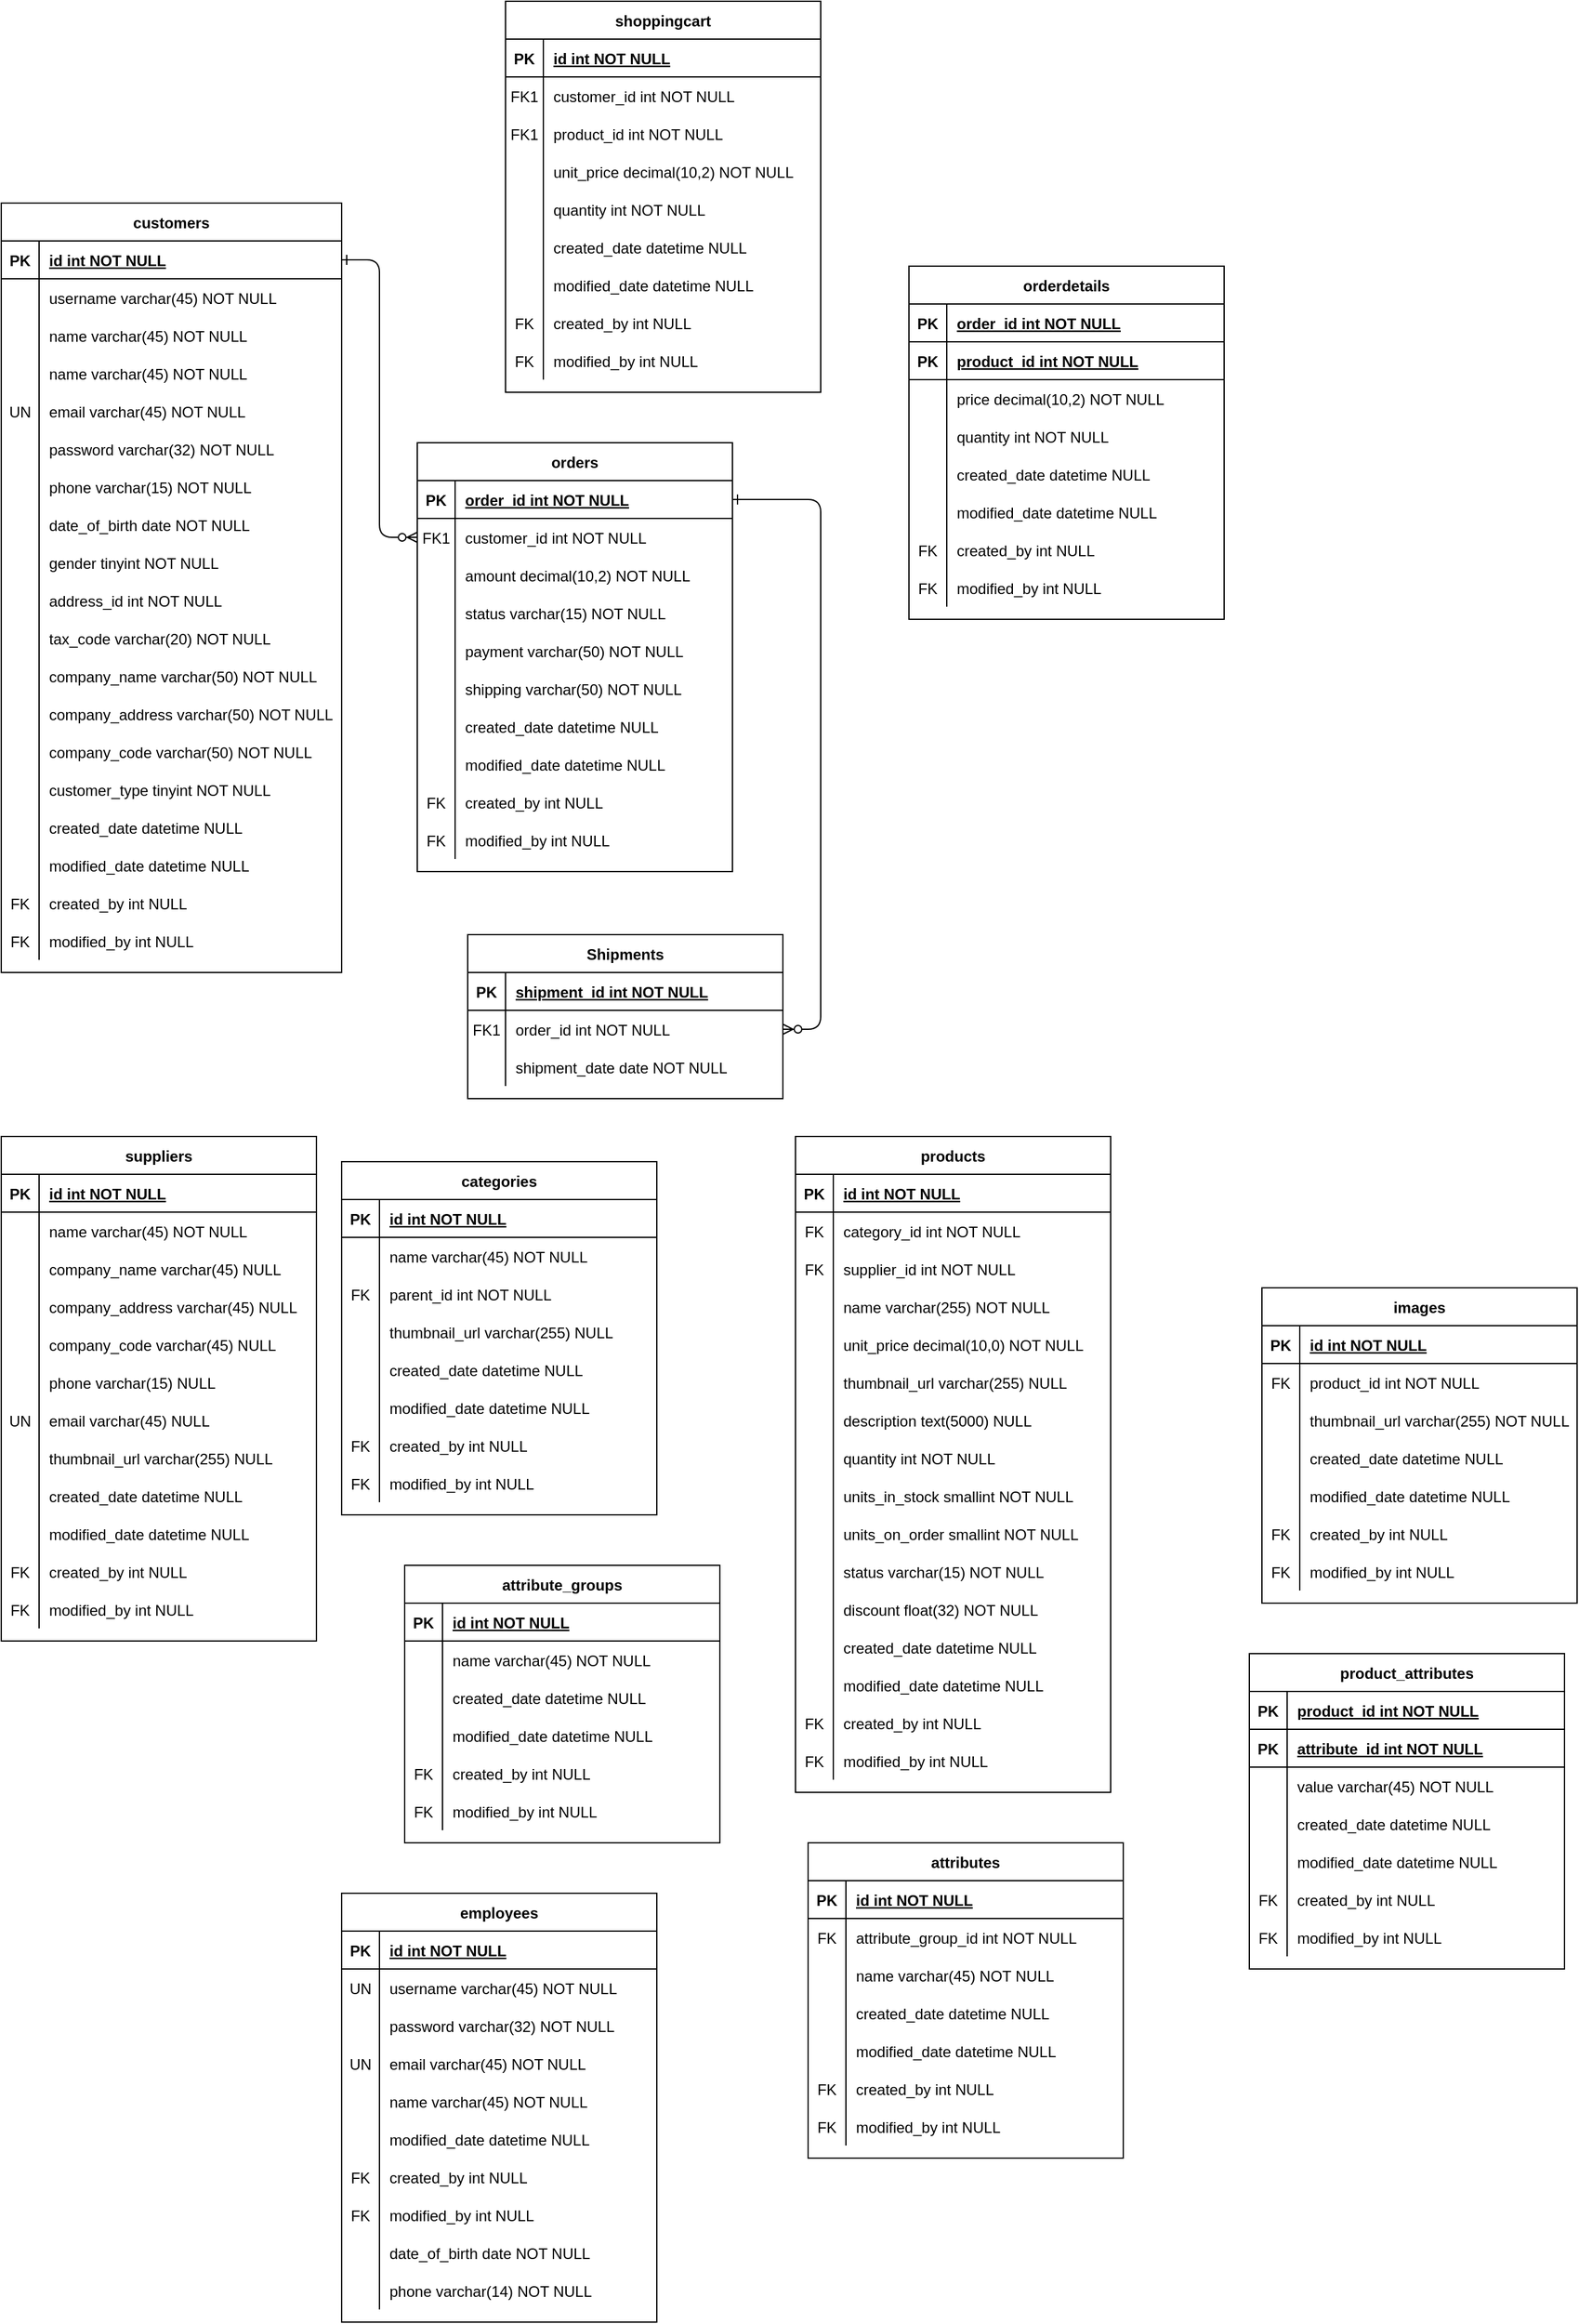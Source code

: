 <mxfile version="14.6.13" type="device"><diagram id="R2lEEEUBdFMjLlhIrx00" name="Page-1"><mxGraphModel dx="574" dy="1548" grid="1" gridSize="10" guides="1" tooltips="1" connect="1" arrows="1" fold="1" page="1" pageScale="1" pageWidth="850" pageHeight="1100" math="0" shadow="0" extFonts="Permanent Marker^https://fonts.googleapis.com/css?family=Permanent+Marker"><root><mxCell id="0"/><mxCell id="1" parent="0"/><mxCell id="C-vyLk0tnHw3VtMMgP7b-1" value="" style="edgeStyle=entityRelationEdgeStyle;endArrow=ERzeroToMany;startArrow=ERone;endFill=1;startFill=0;" parent="1" source="C-vyLk0tnHw3VtMMgP7b-24" target="C-vyLk0tnHw3VtMMgP7b-6" edge="1"><mxGeometry width="100" height="100" relative="1" as="geometry"><mxPoint x="340" y="720" as="sourcePoint"/><mxPoint x="440" y="620" as="targetPoint"/></mxGeometry></mxCell><mxCell id="C-vyLk0tnHw3VtMMgP7b-12" value="" style="edgeStyle=entityRelationEdgeStyle;endArrow=ERzeroToMany;startArrow=ERone;endFill=1;startFill=0;" parent="1" source="C-vyLk0tnHw3VtMMgP7b-3" target="C-vyLk0tnHw3VtMMgP7b-17" edge="1"><mxGeometry width="100" height="100" relative="1" as="geometry"><mxPoint x="400" y="180" as="sourcePoint"/><mxPoint x="460" y="205" as="targetPoint"/></mxGeometry></mxCell><mxCell id="C-vyLk0tnHw3VtMMgP7b-2" value="orders" style="shape=table;startSize=30;container=1;collapsible=1;childLayout=tableLayout;fixedRows=1;rowLines=0;fontStyle=1;align=center;resizeLast=1;" parent="1" vertex="1"><mxGeometry x="410" y="-110" width="250" height="340" as="geometry"/></mxCell><mxCell id="C-vyLk0tnHw3VtMMgP7b-3" value="" style="shape=partialRectangle;collapsible=0;dropTarget=0;pointerEvents=0;fillColor=none;points=[[0,0.5],[1,0.5]];portConstraint=eastwest;top=0;left=0;right=0;bottom=1;" parent="C-vyLk0tnHw3VtMMgP7b-2" vertex="1"><mxGeometry y="30" width="250" height="30" as="geometry"/></mxCell><mxCell id="C-vyLk0tnHw3VtMMgP7b-4" value="PK" style="shape=partialRectangle;overflow=hidden;connectable=0;fillColor=none;top=0;left=0;bottom=0;right=0;fontStyle=1;" parent="C-vyLk0tnHw3VtMMgP7b-3" vertex="1"><mxGeometry width="30" height="30" as="geometry"/></mxCell><mxCell id="C-vyLk0tnHw3VtMMgP7b-5" value="order_id int NOT NULL " style="shape=partialRectangle;overflow=hidden;connectable=0;fillColor=none;top=0;left=0;bottom=0;right=0;align=left;spacingLeft=6;fontStyle=5;" parent="C-vyLk0tnHw3VtMMgP7b-3" vertex="1"><mxGeometry x="30" width="220" height="30" as="geometry"/></mxCell><mxCell id="C-vyLk0tnHw3VtMMgP7b-6" value="" style="shape=partialRectangle;collapsible=0;dropTarget=0;pointerEvents=0;fillColor=none;points=[[0,0.5],[1,0.5]];portConstraint=eastwest;top=0;left=0;right=0;bottom=0;" parent="C-vyLk0tnHw3VtMMgP7b-2" vertex="1"><mxGeometry y="60" width="250" height="30" as="geometry"/></mxCell><mxCell id="C-vyLk0tnHw3VtMMgP7b-7" value="FK1" style="shape=partialRectangle;overflow=hidden;connectable=0;fillColor=none;top=0;left=0;bottom=0;right=0;" parent="C-vyLk0tnHw3VtMMgP7b-6" vertex="1"><mxGeometry width="30" height="30" as="geometry"/></mxCell><mxCell id="C-vyLk0tnHw3VtMMgP7b-8" value="customer_id int NOT NULL" style="shape=partialRectangle;overflow=hidden;connectable=0;fillColor=none;top=0;left=0;bottom=0;right=0;align=left;spacingLeft=6;" parent="C-vyLk0tnHw3VtMMgP7b-6" vertex="1"><mxGeometry x="30" width="220" height="30" as="geometry"/></mxCell><mxCell id="C-vyLk0tnHw3VtMMgP7b-9" value="" style="shape=partialRectangle;collapsible=0;dropTarget=0;pointerEvents=0;fillColor=none;points=[[0,0.5],[1,0.5]];portConstraint=eastwest;top=0;left=0;right=0;bottom=0;" parent="C-vyLk0tnHw3VtMMgP7b-2" vertex="1"><mxGeometry y="90" width="250" height="30" as="geometry"/></mxCell><mxCell id="C-vyLk0tnHw3VtMMgP7b-10" value="" style="shape=partialRectangle;overflow=hidden;connectable=0;fillColor=none;top=0;left=0;bottom=0;right=0;" parent="C-vyLk0tnHw3VtMMgP7b-9" vertex="1"><mxGeometry width="30" height="30" as="geometry"/></mxCell><mxCell id="C-vyLk0tnHw3VtMMgP7b-11" value="amount decimal(10,2) NOT NULL" style="shape=partialRectangle;overflow=hidden;connectable=0;fillColor=none;top=0;left=0;bottom=0;right=0;align=left;spacingLeft=6;" parent="C-vyLk0tnHw3VtMMgP7b-9" vertex="1"><mxGeometry x="30" width="220" height="30" as="geometry"/></mxCell><mxCell id="fwxz51k9d8Kp8jzdYHNx-346" value="" style="shape=partialRectangle;collapsible=0;dropTarget=0;pointerEvents=0;fillColor=none;points=[[0,0.5],[1,0.5]];portConstraint=eastwest;top=0;left=0;right=0;bottom=0;" vertex="1" parent="C-vyLk0tnHw3VtMMgP7b-2"><mxGeometry y="120" width="250" height="30" as="geometry"/></mxCell><mxCell id="fwxz51k9d8Kp8jzdYHNx-347" value="" style="shape=partialRectangle;overflow=hidden;connectable=0;fillColor=none;top=0;left=0;bottom=0;right=0;" vertex="1" parent="fwxz51k9d8Kp8jzdYHNx-346"><mxGeometry width="30" height="30" as="geometry"/></mxCell><mxCell id="fwxz51k9d8Kp8jzdYHNx-348" value="status varchar(15) NOT NULL" style="shape=partialRectangle;overflow=hidden;connectable=0;fillColor=none;top=0;left=0;bottom=0;right=0;align=left;spacingLeft=6;" vertex="1" parent="fwxz51k9d8Kp8jzdYHNx-346"><mxGeometry x="30" width="220" height="30" as="geometry"/></mxCell><mxCell id="fwxz51k9d8Kp8jzdYHNx-352" value="" style="shape=partialRectangle;collapsible=0;dropTarget=0;pointerEvents=0;fillColor=none;points=[[0,0.5],[1,0.5]];portConstraint=eastwest;top=0;left=0;right=0;bottom=0;" vertex="1" parent="C-vyLk0tnHw3VtMMgP7b-2"><mxGeometry y="150" width="250" height="30" as="geometry"/></mxCell><mxCell id="fwxz51k9d8Kp8jzdYHNx-353" value="" style="shape=partialRectangle;overflow=hidden;connectable=0;fillColor=none;top=0;left=0;bottom=0;right=0;" vertex="1" parent="fwxz51k9d8Kp8jzdYHNx-352"><mxGeometry width="30" height="30" as="geometry"/></mxCell><mxCell id="fwxz51k9d8Kp8jzdYHNx-354" value="payment varchar(50) NOT NULL" style="shape=partialRectangle;overflow=hidden;connectable=0;fillColor=none;top=0;left=0;bottom=0;right=0;align=left;spacingLeft=6;" vertex="1" parent="fwxz51k9d8Kp8jzdYHNx-352"><mxGeometry x="30" width="220" height="30" as="geometry"/></mxCell><mxCell id="fwxz51k9d8Kp8jzdYHNx-355" value="" style="shape=partialRectangle;collapsible=0;dropTarget=0;pointerEvents=0;fillColor=none;points=[[0,0.5],[1,0.5]];portConstraint=eastwest;top=0;left=0;right=0;bottom=0;" vertex="1" parent="C-vyLk0tnHw3VtMMgP7b-2"><mxGeometry y="180" width="250" height="30" as="geometry"/></mxCell><mxCell id="fwxz51k9d8Kp8jzdYHNx-356" value="" style="shape=partialRectangle;overflow=hidden;connectable=0;fillColor=none;top=0;left=0;bottom=0;right=0;" vertex="1" parent="fwxz51k9d8Kp8jzdYHNx-355"><mxGeometry width="30" height="30" as="geometry"/></mxCell><mxCell id="fwxz51k9d8Kp8jzdYHNx-357" value="shipping varchar(50) NOT NULL" style="shape=partialRectangle;overflow=hidden;connectable=0;fillColor=none;top=0;left=0;bottom=0;right=0;align=left;spacingLeft=6;" vertex="1" parent="fwxz51k9d8Kp8jzdYHNx-355"><mxGeometry x="30" width="220" height="30" as="geometry"/></mxCell><mxCell id="fwxz51k9d8Kp8jzdYHNx-358" value="" style="shape=partialRectangle;collapsible=0;dropTarget=0;pointerEvents=0;fillColor=none;points=[[0,0.5],[1,0.5]];portConstraint=eastwest;top=0;left=0;right=0;bottom=0;" vertex="1" parent="C-vyLk0tnHw3VtMMgP7b-2"><mxGeometry y="210" width="250" height="30" as="geometry"/></mxCell><mxCell id="fwxz51k9d8Kp8jzdYHNx-359" value="" style="shape=partialRectangle;overflow=hidden;connectable=0;fillColor=none;top=0;left=0;bottom=0;right=0;" vertex="1" parent="fwxz51k9d8Kp8jzdYHNx-358"><mxGeometry width="30" height="30" as="geometry"/></mxCell><mxCell id="fwxz51k9d8Kp8jzdYHNx-360" value="created_date datetime NULL" style="shape=partialRectangle;overflow=hidden;connectable=0;fillColor=none;top=0;left=0;bottom=0;right=0;align=left;spacingLeft=6;" vertex="1" parent="fwxz51k9d8Kp8jzdYHNx-358"><mxGeometry x="30" width="220" height="30" as="geometry"/></mxCell><mxCell id="fwxz51k9d8Kp8jzdYHNx-361" value="" style="shape=partialRectangle;collapsible=0;dropTarget=0;pointerEvents=0;fillColor=none;points=[[0,0.5],[1,0.5]];portConstraint=eastwest;top=0;left=0;right=0;bottom=0;" vertex="1" parent="C-vyLk0tnHw3VtMMgP7b-2"><mxGeometry y="240" width="250" height="30" as="geometry"/></mxCell><mxCell id="fwxz51k9d8Kp8jzdYHNx-362" value="" style="shape=partialRectangle;overflow=hidden;connectable=0;fillColor=none;top=0;left=0;bottom=0;right=0;" vertex="1" parent="fwxz51k9d8Kp8jzdYHNx-361"><mxGeometry width="30" height="30" as="geometry"/></mxCell><mxCell id="fwxz51k9d8Kp8jzdYHNx-363" value="modified_date datetime NULL" style="shape=partialRectangle;overflow=hidden;connectable=0;fillColor=none;top=0;left=0;bottom=0;right=0;align=left;spacingLeft=6;" vertex="1" parent="fwxz51k9d8Kp8jzdYHNx-361"><mxGeometry x="30" width="220" height="30" as="geometry"/></mxCell><mxCell id="fwxz51k9d8Kp8jzdYHNx-364" value="" style="shape=partialRectangle;collapsible=0;dropTarget=0;pointerEvents=0;fillColor=none;points=[[0,0.5],[1,0.5]];portConstraint=eastwest;top=0;left=0;right=0;bottom=0;" vertex="1" parent="C-vyLk0tnHw3VtMMgP7b-2"><mxGeometry y="270" width="250" height="30" as="geometry"/></mxCell><mxCell id="fwxz51k9d8Kp8jzdYHNx-365" value="FK" style="shape=partialRectangle;overflow=hidden;connectable=0;fillColor=none;top=0;left=0;bottom=0;right=0;" vertex="1" parent="fwxz51k9d8Kp8jzdYHNx-364"><mxGeometry width="30" height="30" as="geometry"/></mxCell><mxCell id="fwxz51k9d8Kp8jzdYHNx-366" value="created_by int NULL" style="shape=partialRectangle;overflow=hidden;connectable=0;fillColor=none;top=0;left=0;bottom=0;right=0;align=left;spacingLeft=6;" vertex="1" parent="fwxz51k9d8Kp8jzdYHNx-364"><mxGeometry x="30" width="220" height="30" as="geometry"/></mxCell><mxCell id="fwxz51k9d8Kp8jzdYHNx-367" value="" style="shape=partialRectangle;collapsible=0;dropTarget=0;pointerEvents=0;fillColor=none;points=[[0,0.5],[1,0.5]];portConstraint=eastwest;top=0;left=0;right=0;bottom=0;" vertex="1" parent="C-vyLk0tnHw3VtMMgP7b-2"><mxGeometry y="300" width="250" height="30" as="geometry"/></mxCell><mxCell id="fwxz51k9d8Kp8jzdYHNx-368" value="FK" style="shape=partialRectangle;overflow=hidden;connectable=0;fillColor=none;top=0;left=0;bottom=0;right=0;" vertex="1" parent="fwxz51k9d8Kp8jzdYHNx-367"><mxGeometry width="30" height="30" as="geometry"/></mxCell><mxCell id="fwxz51k9d8Kp8jzdYHNx-369" value="modified_by int NULL" style="shape=partialRectangle;overflow=hidden;connectable=0;fillColor=none;top=0;left=0;bottom=0;right=0;align=left;spacingLeft=6;" vertex="1" parent="fwxz51k9d8Kp8jzdYHNx-367"><mxGeometry x="30" width="220" height="30" as="geometry"/></mxCell><mxCell id="C-vyLk0tnHw3VtMMgP7b-13" value="Shipments" style="shape=table;startSize=30;container=1;collapsible=1;childLayout=tableLayout;fixedRows=1;rowLines=0;fontStyle=1;align=center;resizeLast=1;" parent="1" vertex="1"><mxGeometry x="450" y="280" width="250" height="130" as="geometry"/></mxCell><mxCell id="C-vyLk0tnHw3VtMMgP7b-14" value="" style="shape=partialRectangle;collapsible=0;dropTarget=0;pointerEvents=0;fillColor=none;points=[[0,0.5],[1,0.5]];portConstraint=eastwest;top=0;left=0;right=0;bottom=1;" parent="C-vyLk0tnHw3VtMMgP7b-13" vertex="1"><mxGeometry y="30" width="250" height="30" as="geometry"/></mxCell><mxCell id="C-vyLk0tnHw3VtMMgP7b-15" value="PK" style="shape=partialRectangle;overflow=hidden;connectable=0;fillColor=none;top=0;left=0;bottom=0;right=0;fontStyle=1;" parent="C-vyLk0tnHw3VtMMgP7b-14" vertex="1"><mxGeometry width="30" height="30" as="geometry"/></mxCell><mxCell id="C-vyLk0tnHw3VtMMgP7b-16" value="shipment_id int NOT NULL " style="shape=partialRectangle;overflow=hidden;connectable=0;fillColor=none;top=0;left=0;bottom=0;right=0;align=left;spacingLeft=6;fontStyle=5;" parent="C-vyLk0tnHw3VtMMgP7b-14" vertex="1"><mxGeometry x="30" width="220" height="30" as="geometry"/></mxCell><mxCell id="C-vyLk0tnHw3VtMMgP7b-17" value="" style="shape=partialRectangle;collapsible=0;dropTarget=0;pointerEvents=0;fillColor=none;points=[[0,0.5],[1,0.5]];portConstraint=eastwest;top=0;left=0;right=0;bottom=0;" parent="C-vyLk0tnHw3VtMMgP7b-13" vertex="1"><mxGeometry y="60" width="250" height="30" as="geometry"/></mxCell><mxCell id="C-vyLk0tnHw3VtMMgP7b-18" value="FK1" style="shape=partialRectangle;overflow=hidden;connectable=0;fillColor=none;top=0;left=0;bottom=0;right=0;" parent="C-vyLk0tnHw3VtMMgP7b-17" vertex="1"><mxGeometry width="30" height="30" as="geometry"/></mxCell><mxCell id="C-vyLk0tnHw3VtMMgP7b-19" value="order_id int NOT NULL" style="shape=partialRectangle;overflow=hidden;connectable=0;fillColor=none;top=0;left=0;bottom=0;right=0;align=left;spacingLeft=6;" parent="C-vyLk0tnHw3VtMMgP7b-17" vertex="1"><mxGeometry x="30" width="220" height="30" as="geometry"/></mxCell><mxCell id="C-vyLk0tnHw3VtMMgP7b-20" value="" style="shape=partialRectangle;collapsible=0;dropTarget=0;pointerEvents=0;fillColor=none;points=[[0,0.5],[1,0.5]];portConstraint=eastwest;top=0;left=0;right=0;bottom=0;" parent="C-vyLk0tnHw3VtMMgP7b-13" vertex="1"><mxGeometry y="90" width="250" height="30" as="geometry"/></mxCell><mxCell id="C-vyLk0tnHw3VtMMgP7b-21" value="" style="shape=partialRectangle;overflow=hidden;connectable=0;fillColor=none;top=0;left=0;bottom=0;right=0;" parent="C-vyLk0tnHw3VtMMgP7b-20" vertex="1"><mxGeometry width="30" height="30" as="geometry"/></mxCell><mxCell id="C-vyLk0tnHw3VtMMgP7b-22" value="shipment_date date NOT NULL" style="shape=partialRectangle;overflow=hidden;connectable=0;fillColor=none;top=0;left=0;bottom=0;right=0;align=left;spacingLeft=6;" parent="C-vyLk0tnHw3VtMMgP7b-20" vertex="1"><mxGeometry x="30" width="220" height="30" as="geometry"/></mxCell><mxCell id="C-vyLk0tnHw3VtMMgP7b-23" value="customers" style="shape=table;startSize=30;container=1;collapsible=1;childLayout=tableLayout;fixedRows=1;rowLines=0;fontStyle=1;align=center;resizeLast=1;" parent="1" vertex="1"><mxGeometry x="80" y="-300" width="270" height="610" as="geometry"/></mxCell><mxCell id="C-vyLk0tnHw3VtMMgP7b-24" value="" style="shape=partialRectangle;collapsible=0;dropTarget=0;pointerEvents=0;fillColor=none;points=[[0,0.5],[1,0.5]];portConstraint=eastwest;top=0;left=0;right=0;bottom=1;" parent="C-vyLk0tnHw3VtMMgP7b-23" vertex="1"><mxGeometry y="30" width="270" height="30" as="geometry"/></mxCell><mxCell id="C-vyLk0tnHw3VtMMgP7b-25" value="PK" style="shape=partialRectangle;overflow=hidden;connectable=0;fillColor=none;top=0;left=0;bottom=0;right=0;fontStyle=1;" parent="C-vyLk0tnHw3VtMMgP7b-24" vertex="1"><mxGeometry width="30" height="30" as="geometry"/></mxCell><mxCell id="C-vyLk0tnHw3VtMMgP7b-26" value="id int NOT NULL " style="shape=partialRectangle;overflow=hidden;connectable=0;fillColor=none;top=0;left=0;bottom=0;right=0;align=left;spacingLeft=6;fontStyle=5;" parent="C-vyLk0tnHw3VtMMgP7b-24" vertex="1"><mxGeometry x="30" width="240" height="30" as="geometry"/></mxCell><mxCell id="C-vyLk0tnHw3VtMMgP7b-27" value="" style="shape=partialRectangle;collapsible=0;dropTarget=0;pointerEvents=0;fillColor=none;points=[[0,0.5],[1,0.5]];portConstraint=eastwest;top=0;left=0;right=0;bottom=0;" parent="C-vyLk0tnHw3VtMMgP7b-23" vertex="1"><mxGeometry y="60" width="270" height="30" as="geometry"/></mxCell><mxCell id="C-vyLk0tnHw3VtMMgP7b-28" value="" style="shape=partialRectangle;overflow=hidden;connectable=0;fillColor=none;top=0;left=0;bottom=0;right=0;" parent="C-vyLk0tnHw3VtMMgP7b-27" vertex="1"><mxGeometry width="30" height="30" as="geometry"/></mxCell><mxCell id="C-vyLk0tnHw3VtMMgP7b-29" value="username varchar(45) NOT NULL" style="shape=partialRectangle;overflow=hidden;connectable=0;fillColor=none;top=0;left=0;bottom=0;right=0;align=left;spacingLeft=6;" parent="C-vyLk0tnHw3VtMMgP7b-27" vertex="1"><mxGeometry x="30" width="240" height="30" as="geometry"/></mxCell><mxCell id="fwxz51k9d8Kp8jzdYHNx-225" value="" style="shape=partialRectangle;collapsible=0;dropTarget=0;pointerEvents=0;fillColor=none;points=[[0,0.5],[1,0.5]];portConstraint=eastwest;top=0;left=0;right=0;bottom=0;" vertex="1" parent="C-vyLk0tnHw3VtMMgP7b-23"><mxGeometry y="90" width="270" height="30" as="geometry"/></mxCell><mxCell id="fwxz51k9d8Kp8jzdYHNx-226" value="" style="shape=partialRectangle;overflow=hidden;connectable=0;fillColor=none;top=0;left=0;bottom=0;right=0;" vertex="1" parent="fwxz51k9d8Kp8jzdYHNx-225"><mxGeometry width="30" height="30" as="geometry"/></mxCell><mxCell id="fwxz51k9d8Kp8jzdYHNx-227" value="name varchar(45) NOT NULL" style="shape=partialRectangle;overflow=hidden;connectable=0;fillColor=none;top=0;left=0;bottom=0;right=0;align=left;spacingLeft=6;" vertex="1" parent="fwxz51k9d8Kp8jzdYHNx-225"><mxGeometry x="30" width="240" height="30" as="geometry"/></mxCell><mxCell id="fwxz51k9d8Kp8jzdYHNx-228" value="" style="shape=partialRectangle;collapsible=0;dropTarget=0;pointerEvents=0;fillColor=none;points=[[0,0.5],[1,0.5]];portConstraint=eastwest;top=0;left=0;right=0;bottom=0;" vertex="1" parent="C-vyLk0tnHw3VtMMgP7b-23"><mxGeometry y="120" width="270" height="30" as="geometry"/></mxCell><mxCell id="fwxz51k9d8Kp8jzdYHNx-229" value="" style="shape=partialRectangle;overflow=hidden;connectable=0;fillColor=none;top=0;left=0;bottom=0;right=0;" vertex="1" parent="fwxz51k9d8Kp8jzdYHNx-228"><mxGeometry width="30" height="30" as="geometry"/></mxCell><mxCell id="fwxz51k9d8Kp8jzdYHNx-230" value="name varchar(45) NOT NULL" style="shape=partialRectangle;overflow=hidden;connectable=0;fillColor=none;top=0;left=0;bottom=0;right=0;align=left;spacingLeft=6;" vertex="1" parent="fwxz51k9d8Kp8jzdYHNx-228"><mxGeometry x="30" width="240" height="30" as="geometry"/></mxCell><mxCell id="fwxz51k9d8Kp8jzdYHNx-231" value="" style="shape=partialRectangle;collapsible=0;dropTarget=0;pointerEvents=0;fillColor=none;points=[[0,0.5],[1,0.5]];portConstraint=eastwest;top=0;left=0;right=0;bottom=0;" vertex="1" parent="C-vyLk0tnHw3VtMMgP7b-23"><mxGeometry y="150" width="270" height="30" as="geometry"/></mxCell><mxCell id="fwxz51k9d8Kp8jzdYHNx-232" value="UN" style="shape=partialRectangle;overflow=hidden;connectable=0;fillColor=none;top=0;left=0;bottom=0;right=0;" vertex="1" parent="fwxz51k9d8Kp8jzdYHNx-231"><mxGeometry width="30" height="30" as="geometry"/></mxCell><mxCell id="fwxz51k9d8Kp8jzdYHNx-233" value="email varchar(45) NOT NULL" style="shape=partialRectangle;overflow=hidden;connectable=0;fillColor=none;top=0;left=0;bottom=0;right=0;align=left;spacingLeft=6;" vertex="1" parent="fwxz51k9d8Kp8jzdYHNx-231"><mxGeometry x="30" width="240" height="30" as="geometry"/></mxCell><mxCell id="fwxz51k9d8Kp8jzdYHNx-234" value="" style="shape=partialRectangle;collapsible=0;dropTarget=0;pointerEvents=0;fillColor=none;points=[[0,0.5],[1,0.5]];portConstraint=eastwest;top=0;left=0;right=0;bottom=0;" vertex="1" parent="C-vyLk0tnHw3VtMMgP7b-23"><mxGeometry y="180" width="270" height="30" as="geometry"/></mxCell><mxCell id="fwxz51k9d8Kp8jzdYHNx-235" value="" style="shape=partialRectangle;overflow=hidden;connectable=0;fillColor=none;top=0;left=0;bottom=0;right=0;" vertex="1" parent="fwxz51k9d8Kp8jzdYHNx-234"><mxGeometry width="30" height="30" as="geometry"/></mxCell><mxCell id="fwxz51k9d8Kp8jzdYHNx-236" value="password varchar(32) NOT NULL" style="shape=partialRectangle;overflow=hidden;connectable=0;fillColor=none;top=0;left=0;bottom=0;right=0;align=left;spacingLeft=6;" vertex="1" parent="fwxz51k9d8Kp8jzdYHNx-234"><mxGeometry x="30" width="240" height="30" as="geometry"/></mxCell><mxCell id="fwxz51k9d8Kp8jzdYHNx-237" value="" style="shape=partialRectangle;collapsible=0;dropTarget=0;pointerEvents=0;fillColor=none;points=[[0,0.5],[1,0.5]];portConstraint=eastwest;top=0;left=0;right=0;bottom=0;" vertex="1" parent="C-vyLk0tnHw3VtMMgP7b-23"><mxGeometry y="210" width="270" height="30" as="geometry"/></mxCell><mxCell id="fwxz51k9d8Kp8jzdYHNx-238" value="" style="shape=partialRectangle;overflow=hidden;connectable=0;fillColor=none;top=0;left=0;bottom=0;right=0;" vertex="1" parent="fwxz51k9d8Kp8jzdYHNx-237"><mxGeometry width="30" height="30" as="geometry"/></mxCell><mxCell id="fwxz51k9d8Kp8jzdYHNx-239" value="phone varchar(15) NOT NULL" style="shape=partialRectangle;overflow=hidden;connectable=0;fillColor=none;top=0;left=0;bottom=0;right=0;align=left;spacingLeft=6;" vertex="1" parent="fwxz51k9d8Kp8jzdYHNx-237"><mxGeometry x="30" width="240" height="30" as="geometry"/></mxCell><mxCell id="fwxz51k9d8Kp8jzdYHNx-240" value="" style="shape=partialRectangle;collapsible=0;dropTarget=0;pointerEvents=0;fillColor=none;points=[[0,0.5],[1,0.5]];portConstraint=eastwest;top=0;left=0;right=0;bottom=0;" vertex="1" parent="C-vyLk0tnHw3VtMMgP7b-23"><mxGeometry y="240" width="270" height="30" as="geometry"/></mxCell><mxCell id="fwxz51k9d8Kp8jzdYHNx-241" value="" style="shape=partialRectangle;overflow=hidden;connectable=0;fillColor=none;top=0;left=0;bottom=0;right=0;" vertex="1" parent="fwxz51k9d8Kp8jzdYHNx-240"><mxGeometry width="30" height="30" as="geometry"/></mxCell><mxCell id="fwxz51k9d8Kp8jzdYHNx-242" value="date_of_birth date NOT NULL" style="shape=partialRectangle;overflow=hidden;connectable=0;fillColor=none;top=0;left=0;bottom=0;right=0;align=left;spacingLeft=6;" vertex="1" parent="fwxz51k9d8Kp8jzdYHNx-240"><mxGeometry x="30" width="240" height="30" as="geometry"/></mxCell><mxCell id="fwxz51k9d8Kp8jzdYHNx-243" value="" style="shape=partialRectangle;collapsible=0;dropTarget=0;pointerEvents=0;fillColor=none;points=[[0,0.5],[1,0.5]];portConstraint=eastwest;top=0;left=0;right=0;bottom=0;" vertex="1" parent="C-vyLk0tnHw3VtMMgP7b-23"><mxGeometry y="270" width="270" height="30" as="geometry"/></mxCell><mxCell id="fwxz51k9d8Kp8jzdYHNx-244" value="" style="shape=partialRectangle;overflow=hidden;connectable=0;fillColor=none;top=0;left=0;bottom=0;right=0;" vertex="1" parent="fwxz51k9d8Kp8jzdYHNx-243"><mxGeometry width="30" height="30" as="geometry"/></mxCell><mxCell id="fwxz51k9d8Kp8jzdYHNx-245" value="gender tinyint NOT NULL" style="shape=partialRectangle;overflow=hidden;connectable=0;fillColor=none;top=0;left=0;bottom=0;right=0;align=left;spacingLeft=6;" vertex="1" parent="fwxz51k9d8Kp8jzdYHNx-243"><mxGeometry x="30" width="240" height="30" as="geometry"/></mxCell><mxCell id="fwxz51k9d8Kp8jzdYHNx-277" value="" style="shape=partialRectangle;collapsible=0;dropTarget=0;pointerEvents=0;fillColor=none;points=[[0,0.5],[1,0.5]];portConstraint=eastwest;top=0;left=0;right=0;bottom=0;" vertex="1" parent="C-vyLk0tnHw3VtMMgP7b-23"><mxGeometry y="300" width="270" height="30" as="geometry"/></mxCell><mxCell id="fwxz51k9d8Kp8jzdYHNx-278" value="" style="shape=partialRectangle;overflow=hidden;connectable=0;fillColor=none;top=0;left=0;bottom=0;right=0;" vertex="1" parent="fwxz51k9d8Kp8jzdYHNx-277"><mxGeometry width="30" height="30" as="geometry"/></mxCell><mxCell id="fwxz51k9d8Kp8jzdYHNx-279" value="address_id int NOT NULL" style="shape=partialRectangle;overflow=hidden;connectable=0;fillColor=none;top=0;left=0;bottom=0;right=0;align=left;spacingLeft=6;" vertex="1" parent="fwxz51k9d8Kp8jzdYHNx-277"><mxGeometry x="30" width="240" height="30" as="geometry"/></mxCell><mxCell id="fwxz51k9d8Kp8jzdYHNx-274" value="" style="shape=partialRectangle;collapsible=0;dropTarget=0;pointerEvents=0;fillColor=none;points=[[0,0.5],[1,0.5]];portConstraint=eastwest;top=0;left=0;right=0;bottom=0;" vertex="1" parent="C-vyLk0tnHw3VtMMgP7b-23"><mxGeometry y="330" width="270" height="30" as="geometry"/></mxCell><mxCell id="fwxz51k9d8Kp8jzdYHNx-275" value="" style="shape=partialRectangle;overflow=hidden;connectable=0;fillColor=none;top=0;left=0;bottom=0;right=0;" vertex="1" parent="fwxz51k9d8Kp8jzdYHNx-274"><mxGeometry width="30" height="30" as="geometry"/></mxCell><mxCell id="fwxz51k9d8Kp8jzdYHNx-276" value="tax_code varchar(20) NOT NULL" style="shape=partialRectangle;overflow=hidden;connectable=0;fillColor=none;top=0;left=0;bottom=0;right=0;align=left;spacingLeft=6;" vertex="1" parent="fwxz51k9d8Kp8jzdYHNx-274"><mxGeometry x="30" width="240" height="30" as="geometry"/></mxCell><mxCell id="fwxz51k9d8Kp8jzdYHNx-283" value="" style="shape=partialRectangle;collapsible=0;dropTarget=0;pointerEvents=0;fillColor=none;points=[[0,0.5],[1,0.5]];portConstraint=eastwest;top=0;left=0;right=0;bottom=0;" vertex="1" parent="C-vyLk0tnHw3VtMMgP7b-23"><mxGeometry y="360" width="270" height="30" as="geometry"/></mxCell><mxCell id="fwxz51k9d8Kp8jzdYHNx-284" value="" style="shape=partialRectangle;overflow=hidden;connectable=0;fillColor=none;top=0;left=0;bottom=0;right=0;" vertex="1" parent="fwxz51k9d8Kp8jzdYHNx-283"><mxGeometry width="30" height="30" as="geometry"/></mxCell><mxCell id="fwxz51k9d8Kp8jzdYHNx-285" value="company_name varchar(50) NOT NULL" style="shape=partialRectangle;overflow=hidden;connectable=0;fillColor=none;top=0;left=0;bottom=0;right=0;align=left;spacingLeft=6;" vertex="1" parent="fwxz51k9d8Kp8jzdYHNx-283"><mxGeometry x="30" width="240" height="30" as="geometry"/></mxCell><mxCell id="fwxz51k9d8Kp8jzdYHNx-286" value="" style="shape=partialRectangle;collapsible=0;dropTarget=0;pointerEvents=0;fillColor=none;points=[[0,0.5],[1,0.5]];portConstraint=eastwest;top=0;left=0;right=0;bottom=0;" vertex="1" parent="C-vyLk0tnHw3VtMMgP7b-23"><mxGeometry y="390" width="270" height="30" as="geometry"/></mxCell><mxCell id="fwxz51k9d8Kp8jzdYHNx-287" value="" style="shape=partialRectangle;overflow=hidden;connectable=0;fillColor=none;top=0;left=0;bottom=0;right=0;" vertex="1" parent="fwxz51k9d8Kp8jzdYHNx-286"><mxGeometry width="30" height="30" as="geometry"/></mxCell><mxCell id="fwxz51k9d8Kp8jzdYHNx-288" value="company_address varchar(50) NOT NULL" style="shape=partialRectangle;overflow=hidden;connectable=0;fillColor=none;top=0;left=0;bottom=0;right=0;align=left;spacingLeft=6;" vertex="1" parent="fwxz51k9d8Kp8jzdYHNx-286"><mxGeometry x="30" width="240" height="30" as="geometry"/></mxCell><mxCell id="fwxz51k9d8Kp8jzdYHNx-289" value="" style="shape=partialRectangle;collapsible=0;dropTarget=0;pointerEvents=0;fillColor=none;points=[[0,0.5],[1,0.5]];portConstraint=eastwest;top=0;left=0;right=0;bottom=0;" vertex="1" parent="C-vyLk0tnHw3VtMMgP7b-23"><mxGeometry y="420" width="270" height="30" as="geometry"/></mxCell><mxCell id="fwxz51k9d8Kp8jzdYHNx-290" value="" style="shape=partialRectangle;overflow=hidden;connectable=0;fillColor=none;top=0;left=0;bottom=0;right=0;" vertex="1" parent="fwxz51k9d8Kp8jzdYHNx-289"><mxGeometry width="30" height="30" as="geometry"/></mxCell><mxCell id="fwxz51k9d8Kp8jzdYHNx-291" value="company_code varchar(50) NOT NULL" style="shape=partialRectangle;overflow=hidden;connectable=0;fillColor=none;top=0;left=0;bottom=0;right=0;align=left;spacingLeft=6;" vertex="1" parent="fwxz51k9d8Kp8jzdYHNx-289"><mxGeometry x="30" width="240" height="30" as="geometry"/></mxCell><mxCell id="fwxz51k9d8Kp8jzdYHNx-280" value="" style="shape=partialRectangle;collapsible=0;dropTarget=0;pointerEvents=0;fillColor=none;points=[[0,0.5],[1,0.5]];portConstraint=eastwest;top=0;left=0;right=0;bottom=0;" vertex="1" parent="C-vyLk0tnHw3VtMMgP7b-23"><mxGeometry y="450" width="270" height="30" as="geometry"/></mxCell><mxCell id="fwxz51k9d8Kp8jzdYHNx-281" value="" style="shape=partialRectangle;overflow=hidden;connectable=0;fillColor=none;top=0;left=0;bottom=0;right=0;" vertex="1" parent="fwxz51k9d8Kp8jzdYHNx-280"><mxGeometry width="30" height="30" as="geometry"/></mxCell><mxCell id="fwxz51k9d8Kp8jzdYHNx-282" value="customer_type tinyint NOT NULL" style="shape=partialRectangle;overflow=hidden;connectable=0;fillColor=none;top=0;left=0;bottom=0;right=0;align=left;spacingLeft=6;" vertex="1" parent="fwxz51k9d8Kp8jzdYHNx-280"><mxGeometry x="30" width="240" height="30" as="geometry"/></mxCell><mxCell id="fwxz51k9d8Kp8jzdYHNx-334" value="" style="shape=partialRectangle;collapsible=0;dropTarget=0;pointerEvents=0;fillColor=none;points=[[0,0.5],[1,0.5]];portConstraint=eastwest;top=0;left=0;right=0;bottom=0;" vertex="1" parent="C-vyLk0tnHw3VtMMgP7b-23"><mxGeometry y="480" width="270" height="30" as="geometry"/></mxCell><mxCell id="fwxz51k9d8Kp8jzdYHNx-335" value="" style="shape=partialRectangle;overflow=hidden;connectable=0;fillColor=none;top=0;left=0;bottom=0;right=0;" vertex="1" parent="fwxz51k9d8Kp8jzdYHNx-334"><mxGeometry width="30" height="30" as="geometry"/></mxCell><mxCell id="fwxz51k9d8Kp8jzdYHNx-336" value="created_date datetime NULL" style="shape=partialRectangle;overflow=hidden;connectable=0;fillColor=none;top=0;left=0;bottom=0;right=0;align=left;spacingLeft=6;" vertex="1" parent="fwxz51k9d8Kp8jzdYHNx-334"><mxGeometry x="30" width="240" height="30" as="geometry"/></mxCell><mxCell id="fwxz51k9d8Kp8jzdYHNx-337" value="" style="shape=partialRectangle;collapsible=0;dropTarget=0;pointerEvents=0;fillColor=none;points=[[0,0.5],[1,0.5]];portConstraint=eastwest;top=0;left=0;right=0;bottom=0;" vertex="1" parent="C-vyLk0tnHw3VtMMgP7b-23"><mxGeometry y="510" width="270" height="30" as="geometry"/></mxCell><mxCell id="fwxz51k9d8Kp8jzdYHNx-338" value="" style="shape=partialRectangle;overflow=hidden;connectable=0;fillColor=none;top=0;left=0;bottom=0;right=0;" vertex="1" parent="fwxz51k9d8Kp8jzdYHNx-337"><mxGeometry width="30" height="30" as="geometry"/></mxCell><mxCell id="fwxz51k9d8Kp8jzdYHNx-339" value="modified_date datetime NULL" style="shape=partialRectangle;overflow=hidden;connectable=0;fillColor=none;top=0;left=0;bottom=0;right=0;align=left;spacingLeft=6;" vertex="1" parent="fwxz51k9d8Kp8jzdYHNx-337"><mxGeometry x="30" width="240" height="30" as="geometry"/></mxCell><mxCell id="fwxz51k9d8Kp8jzdYHNx-340" value="" style="shape=partialRectangle;collapsible=0;dropTarget=0;pointerEvents=0;fillColor=none;points=[[0,0.5],[1,0.5]];portConstraint=eastwest;top=0;left=0;right=0;bottom=0;" vertex="1" parent="C-vyLk0tnHw3VtMMgP7b-23"><mxGeometry y="540" width="270" height="30" as="geometry"/></mxCell><mxCell id="fwxz51k9d8Kp8jzdYHNx-341" value="FK" style="shape=partialRectangle;overflow=hidden;connectable=0;fillColor=none;top=0;left=0;bottom=0;right=0;" vertex="1" parent="fwxz51k9d8Kp8jzdYHNx-340"><mxGeometry width="30" height="30" as="geometry"/></mxCell><mxCell id="fwxz51k9d8Kp8jzdYHNx-342" value="created_by int NULL" style="shape=partialRectangle;overflow=hidden;connectable=0;fillColor=none;top=0;left=0;bottom=0;right=0;align=left;spacingLeft=6;" vertex="1" parent="fwxz51k9d8Kp8jzdYHNx-340"><mxGeometry x="30" width="240" height="30" as="geometry"/></mxCell><mxCell id="fwxz51k9d8Kp8jzdYHNx-343" value="" style="shape=partialRectangle;collapsible=0;dropTarget=0;pointerEvents=0;fillColor=none;points=[[0,0.5],[1,0.5]];portConstraint=eastwest;top=0;left=0;right=0;bottom=0;" vertex="1" parent="C-vyLk0tnHw3VtMMgP7b-23"><mxGeometry y="570" width="270" height="30" as="geometry"/></mxCell><mxCell id="fwxz51k9d8Kp8jzdYHNx-344" value="FK" style="shape=partialRectangle;overflow=hidden;connectable=0;fillColor=none;top=0;left=0;bottom=0;right=0;" vertex="1" parent="fwxz51k9d8Kp8jzdYHNx-343"><mxGeometry width="30" height="30" as="geometry"/></mxCell><mxCell id="fwxz51k9d8Kp8jzdYHNx-345" value="modified_by int NULL" style="shape=partialRectangle;overflow=hidden;connectable=0;fillColor=none;top=0;left=0;bottom=0;right=0;align=left;spacingLeft=6;" vertex="1" parent="fwxz51k9d8Kp8jzdYHNx-343"><mxGeometry x="30" width="240" height="30" as="geometry"/></mxCell><mxCell id="fwxz51k9d8Kp8jzdYHNx-1" value="categories" style="shape=table;startSize=30;container=1;collapsible=1;childLayout=tableLayout;fixedRows=1;rowLines=0;fontStyle=1;align=center;resizeLast=1;" vertex="1" parent="1"><mxGeometry x="350" y="460" width="250" height="280" as="geometry"/></mxCell><mxCell id="fwxz51k9d8Kp8jzdYHNx-2" value="" style="shape=partialRectangle;collapsible=0;dropTarget=0;pointerEvents=0;fillColor=none;points=[[0,0.5],[1,0.5]];portConstraint=eastwest;top=0;left=0;right=0;bottom=1;" vertex="1" parent="fwxz51k9d8Kp8jzdYHNx-1"><mxGeometry y="30" width="250" height="30" as="geometry"/></mxCell><mxCell id="fwxz51k9d8Kp8jzdYHNx-3" value="PK" style="shape=partialRectangle;overflow=hidden;connectable=0;fillColor=none;top=0;left=0;bottom=0;right=0;fontStyle=1;" vertex="1" parent="fwxz51k9d8Kp8jzdYHNx-2"><mxGeometry width="30" height="30" as="geometry"/></mxCell><mxCell id="fwxz51k9d8Kp8jzdYHNx-4" value="id int NOT NULL " style="shape=partialRectangle;overflow=hidden;connectable=0;fillColor=none;top=0;left=0;bottom=0;right=0;align=left;spacingLeft=6;fontStyle=5;" vertex="1" parent="fwxz51k9d8Kp8jzdYHNx-2"><mxGeometry x="30" width="220" height="30" as="geometry"/></mxCell><mxCell id="fwxz51k9d8Kp8jzdYHNx-5" value="" style="shape=partialRectangle;collapsible=0;dropTarget=0;pointerEvents=0;fillColor=none;points=[[0,0.5],[1,0.5]];portConstraint=eastwest;top=0;left=0;right=0;bottom=0;" vertex="1" parent="fwxz51k9d8Kp8jzdYHNx-1"><mxGeometry y="60" width="250" height="30" as="geometry"/></mxCell><mxCell id="fwxz51k9d8Kp8jzdYHNx-6" value="" style="shape=partialRectangle;overflow=hidden;connectable=0;fillColor=none;top=0;left=0;bottom=0;right=0;" vertex="1" parent="fwxz51k9d8Kp8jzdYHNx-5"><mxGeometry width="30" height="30" as="geometry"/></mxCell><mxCell id="fwxz51k9d8Kp8jzdYHNx-7" value="name varchar(45) NOT NULL" style="shape=partialRectangle;overflow=hidden;connectable=0;fillColor=none;top=0;left=0;bottom=0;right=0;align=left;spacingLeft=6;" vertex="1" parent="fwxz51k9d8Kp8jzdYHNx-5"><mxGeometry x="30" width="220" height="30" as="geometry"/></mxCell><mxCell id="fwxz51k9d8Kp8jzdYHNx-153" value="" style="shape=partialRectangle;collapsible=0;dropTarget=0;pointerEvents=0;fillColor=none;points=[[0,0.5],[1,0.5]];portConstraint=eastwest;top=0;left=0;right=0;bottom=0;" vertex="1" parent="fwxz51k9d8Kp8jzdYHNx-1"><mxGeometry y="90" width="250" height="30" as="geometry"/></mxCell><mxCell id="fwxz51k9d8Kp8jzdYHNx-154" value="FK" style="shape=partialRectangle;overflow=hidden;connectable=0;fillColor=none;top=0;left=0;bottom=0;right=0;" vertex="1" parent="fwxz51k9d8Kp8jzdYHNx-153"><mxGeometry width="30" height="30" as="geometry"/></mxCell><mxCell id="fwxz51k9d8Kp8jzdYHNx-155" value="parent_id int NOT NULL" style="shape=partialRectangle;overflow=hidden;connectable=0;fillColor=none;top=0;left=0;bottom=0;right=0;align=left;spacingLeft=6;" vertex="1" parent="fwxz51k9d8Kp8jzdYHNx-153"><mxGeometry x="30" width="220" height="30" as="geometry"/></mxCell><mxCell id="fwxz51k9d8Kp8jzdYHNx-8" value="" style="shape=partialRectangle;collapsible=0;dropTarget=0;pointerEvents=0;fillColor=none;points=[[0,0.5],[1,0.5]];portConstraint=eastwest;top=0;left=0;right=0;bottom=0;" vertex="1" parent="fwxz51k9d8Kp8jzdYHNx-1"><mxGeometry y="120" width="250" height="30" as="geometry"/></mxCell><mxCell id="fwxz51k9d8Kp8jzdYHNx-9" value="" style="shape=partialRectangle;overflow=hidden;connectable=0;fillColor=none;top=0;left=0;bottom=0;right=0;" vertex="1" parent="fwxz51k9d8Kp8jzdYHNx-8"><mxGeometry width="30" height="30" as="geometry"/></mxCell><mxCell id="fwxz51k9d8Kp8jzdYHNx-10" value="thumbnail_url varchar(255) NULL" style="shape=partialRectangle;overflow=hidden;connectable=0;fillColor=none;top=0;left=0;bottom=0;right=0;align=left;spacingLeft=6;" vertex="1" parent="fwxz51k9d8Kp8jzdYHNx-8"><mxGeometry x="30" width="220" height="30" as="geometry"/></mxCell><mxCell id="fwxz51k9d8Kp8jzdYHNx-11" value="" style="shape=partialRectangle;collapsible=0;dropTarget=0;pointerEvents=0;fillColor=none;points=[[0,0.5],[1,0.5]];portConstraint=eastwest;top=0;left=0;right=0;bottom=0;" vertex="1" parent="fwxz51k9d8Kp8jzdYHNx-1"><mxGeometry y="150" width="250" height="30" as="geometry"/></mxCell><mxCell id="fwxz51k9d8Kp8jzdYHNx-12" value="" style="shape=partialRectangle;overflow=hidden;connectable=0;fillColor=none;top=0;left=0;bottom=0;right=0;" vertex="1" parent="fwxz51k9d8Kp8jzdYHNx-11"><mxGeometry width="30" height="30" as="geometry"/></mxCell><mxCell id="fwxz51k9d8Kp8jzdYHNx-13" value="created_date datetime NULL" style="shape=partialRectangle;overflow=hidden;connectable=0;fillColor=none;top=0;left=0;bottom=0;right=0;align=left;spacingLeft=6;" vertex="1" parent="fwxz51k9d8Kp8jzdYHNx-11"><mxGeometry x="30" width="220" height="30" as="geometry"/></mxCell><mxCell id="fwxz51k9d8Kp8jzdYHNx-14" value="" style="shape=partialRectangle;collapsible=0;dropTarget=0;pointerEvents=0;fillColor=none;points=[[0,0.5],[1,0.5]];portConstraint=eastwest;top=0;left=0;right=0;bottom=0;" vertex="1" parent="fwxz51k9d8Kp8jzdYHNx-1"><mxGeometry y="180" width="250" height="30" as="geometry"/></mxCell><mxCell id="fwxz51k9d8Kp8jzdYHNx-15" value="" style="shape=partialRectangle;overflow=hidden;connectable=0;fillColor=none;top=0;left=0;bottom=0;right=0;" vertex="1" parent="fwxz51k9d8Kp8jzdYHNx-14"><mxGeometry width="30" height="30" as="geometry"/></mxCell><mxCell id="fwxz51k9d8Kp8jzdYHNx-16" value="modified_date datetime NULL" style="shape=partialRectangle;overflow=hidden;connectable=0;fillColor=none;top=0;left=0;bottom=0;right=0;align=left;spacingLeft=6;" vertex="1" parent="fwxz51k9d8Kp8jzdYHNx-14"><mxGeometry x="30" width="220" height="30" as="geometry"/></mxCell><mxCell id="fwxz51k9d8Kp8jzdYHNx-17" value="" style="shape=partialRectangle;collapsible=0;dropTarget=0;pointerEvents=0;fillColor=none;points=[[0,0.5],[1,0.5]];portConstraint=eastwest;top=0;left=0;right=0;bottom=0;" vertex="1" parent="fwxz51k9d8Kp8jzdYHNx-1"><mxGeometry y="210" width="250" height="30" as="geometry"/></mxCell><mxCell id="fwxz51k9d8Kp8jzdYHNx-18" value="FK" style="shape=partialRectangle;overflow=hidden;connectable=0;fillColor=none;top=0;left=0;bottom=0;right=0;" vertex="1" parent="fwxz51k9d8Kp8jzdYHNx-17"><mxGeometry width="30" height="30" as="geometry"/></mxCell><mxCell id="fwxz51k9d8Kp8jzdYHNx-19" value="created_by int NULL" style="shape=partialRectangle;overflow=hidden;connectable=0;fillColor=none;top=0;left=0;bottom=0;right=0;align=left;spacingLeft=6;" vertex="1" parent="fwxz51k9d8Kp8jzdYHNx-17"><mxGeometry x="30" width="220" height="30" as="geometry"/></mxCell><mxCell id="fwxz51k9d8Kp8jzdYHNx-20" value="" style="shape=partialRectangle;collapsible=0;dropTarget=0;pointerEvents=0;fillColor=none;points=[[0,0.5],[1,0.5]];portConstraint=eastwest;top=0;left=0;right=0;bottom=0;" vertex="1" parent="fwxz51k9d8Kp8jzdYHNx-1"><mxGeometry y="240" width="250" height="30" as="geometry"/></mxCell><mxCell id="fwxz51k9d8Kp8jzdYHNx-21" value="FK" style="shape=partialRectangle;overflow=hidden;connectable=0;fillColor=none;top=0;left=0;bottom=0;right=0;" vertex="1" parent="fwxz51k9d8Kp8jzdYHNx-20"><mxGeometry width="30" height="30" as="geometry"/></mxCell><mxCell id="fwxz51k9d8Kp8jzdYHNx-22" value="modified_by int NULL" style="shape=partialRectangle;overflow=hidden;connectable=0;fillColor=none;top=0;left=0;bottom=0;right=0;align=left;spacingLeft=6;" vertex="1" parent="fwxz51k9d8Kp8jzdYHNx-20"><mxGeometry x="30" width="220" height="30" as="geometry"/></mxCell><mxCell id="fwxz51k9d8Kp8jzdYHNx-23" value="products" style="shape=table;startSize=30;container=1;collapsible=1;childLayout=tableLayout;fixedRows=1;rowLines=0;fontStyle=1;align=center;resizeLast=1;" vertex="1" parent="1"><mxGeometry x="710" y="440" width="250" height="520" as="geometry"/></mxCell><mxCell id="fwxz51k9d8Kp8jzdYHNx-24" value="" style="shape=partialRectangle;collapsible=0;dropTarget=0;pointerEvents=0;fillColor=none;points=[[0,0.5],[1,0.5]];portConstraint=eastwest;top=0;left=0;right=0;bottom=1;" vertex="1" parent="fwxz51k9d8Kp8jzdYHNx-23"><mxGeometry y="30" width="250" height="30" as="geometry"/></mxCell><mxCell id="fwxz51k9d8Kp8jzdYHNx-25" value="PK" style="shape=partialRectangle;overflow=hidden;connectable=0;fillColor=none;top=0;left=0;bottom=0;right=0;fontStyle=1;" vertex="1" parent="fwxz51k9d8Kp8jzdYHNx-24"><mxGeometry width="30" height="30" as="geometry"/></mxCell><mxCell id="fwxz51k9d8Kp8jzdYHNx-26" value="id int NOT NULL " style="shape=partialRectangle;overflow=hidden;connectable=0;fillColor=none;top=0;left=0;bottom=0;right=0;align=left;spacingLeft=6;fontStyle=5;" vertex="1" parent="fwxz51k9d8Kp8jzdYHNx-24"><mxGeometry x="30" width="220" height="30" as="geometry"/></mxCell><mxCell id="fwxz51k9d8Kp8jzdYHNx-45" value="" style="shape=partialRectangle;collapsible=0;dropTarget=0;pointerEvents=0;fillColor=none;points=[[0,0.5],[1,0.5]];portConstraint=eastwest;top=0;left=0;right=0;bottom=0;" vertex="1" parent="fwxz51k9d8Kp8jzdYHNx-23"><mxGeometry y="60" width="250" height="30" as="geometry"/></mxCell><mxCell id="fwxz51k9d8Kp8jzdYHNx-46" value="FK" style="shape=partialRectangle;overflow=hidden;connectable=0;fillColor=none;top=0;left=0;bottom=0;right=0;" vertex="1" parent="fwxz51k9d8Kp8jzdYHNx-45"><mxGeometry width="30" height="30" as="geometry"/></mxCell><mxCell id="fwxz51k9d8Kp8jzdYHNx-47" value="category_id int NOT NULL" style="shape=partialRectangle;overflow=hidden;connectable=0;fillColor=none;top=0;left=0;bottom=0;right=0;align=left;spacingLeft=6;" vertex="1" parent="fwxz51k9d8Kp8jzdYHNx-45"><mxGeometry x="30" width="220" height="30" as="geometry"/></mxCell><mxCell id="fwxz51k9d8Kp8jzdYHNx-27" value="" style="shape=partialRectangle;collapsible=0;dropTarget=0;pointerEvents=0;fillColor=none;points=[[0,0.5],[1,0.5]];portConstraint=eastwest;top=0;left=0;right=0;bottom=0;" vertex="1" parent="fwxz51k9d8Kp8jzdYHNx-23"><mxGeometry y="90" width="250" height="30" as="geometry"/></mxCell><mxCell id="fwxz51k9d8Kp8jzdYHNx-28" value="FK" style="shape=partialRectangle;overflow=hidden;connectable=0;fillColor=none;top=0;left=0;bottom=0;right=0;" vertex="1" parent="fwxz51k9d8Kp8jzdYHNx-27"><mxGeometry width="30" height="30" as="geometry"/></mxCell><mxCell id="fwxz51k9d8Kp8jzdYHNx-29" value="supplier_id int NOT NULL" style="shape=partialRectangle;overflow=hidden;connectable=0;fillColor=none;top=0;left=0;bottom=0;right=0;align=left;spacingLeft=6;" vertex="1" parent="fwxz51k9d8Kp8jzdYHNx-27"><mxGeometry x="30" width="220" height="30" as="geometry"/></mxCell><mxCell id="fwxz51k9d8Kp8jzdYHNx-30" value="" style="shape=partialRectangle;collapsible=0;dropTarget=0;pointerEvents=0;fillColor=none;points=[[0,0.5],[1,0.5]];portConstraint=eastwest;top=0;left=0;right=0;bottom=0;" vertex="1" parent="fwxz51k9d8Kp8jzdYHNx-23"><mxGeometry y="120" width="250" height="30" as="geometry"/></mxCell><mxCell id="fwxz51k9d8Kp8jzdYHNx-31" value="" style="shape=partialRectangle;overflow=hidden;connectable=0;fillColor=none;top=0;left=0;bottom=0;right=0;" vertex="1" parent="fwxz51k9d8Kp8jzdYHNx-30"><mxGeometry width="30" height="30" as="geometry"/></mxCell><mxCell id="fwxz51k9d8Kp8jzdYHNx-32" value="name varchar(255) NOT NULL" style="shape=partialRectangle;overflow=hidden;connectable=0;fillColor=none;top=0;left=0;bottom=0;right=0;align=left;spacingLeft=6;" vertex="1" parent="fwxz51k9d8Kp8jzdYHNx-30"><mxGeometry x="30" width="220" height="30" as="geometry"/></mxCell><mxCell id="fwxz51k9d8Kp8jzdYHNx-51" value="" style="shape=partialRectangle;collapsible=0;dropTarget=0;pointerEvents=0;fillColor=none;points=[[0,0.5],[1,0.5]];portConstraint=eastwest;top=0;left=0;right=0;bottom=0;" vertex="1" parent="fwxz51k9d8Kp8jzdYHNx-23"><mxGeometry y="150" width="250" height="30" as="geometry"/></mxCell><mxCell id="fwxz51k9d8Kp8jzdYHNx-52" value="" style="shape=partialRectangle;overflow=hidden;connectable=0;fillColor=none;top=0;left=0;bottom=0;right=0;" vertex="1" parent="fwxz51k9d8Kp8jzdYHNx-51"><mxGeometry width="30" height="30" as="geometry"/></mxCell><mxCell id="fwxz51k9d8Kp8jzdYHNx-53" value="unit_price decimal(10,0) NOT NULL" style="shape=partialRectangle;overflow=hidden;connectable=0;fillColor=none;top=0;left=0;bottom=0;right=0;align=left;spacingLeft=6;" vertex="1" parent="fwxz51k9d8Kp8jzdYHNx-51"><mxGeometry x="30" width="220" height="30" as="geometry"/></mxCell><mxCell id="fwxz51k9d8Kp8jzdYHNx-48" value="" style="shape=partialRectangle;collapsible=0;dropTarget=0;pointerEvents=0;fillColor=none;points=[[0,0.5],[1,0.5]];portConstraint=eastwest;top=0;left=0;right=0;bottom=0;" vertex="1" parent="fwxz51k9d8Kp8jzdYHNx-23"><mxGeometry y="180" width="250" height="30" as="geometry"/></mxCell><mxCell id="fwxz51k9d8Kp8jzdYHNx-49" value="" style="shape=partialRectangle;overflow=hidden;connectable=0;fillColor=none;top=0;left=0;bottom=0;right=0;" vertex="1" parent="fwxz51k9d8Kp8jzdYHNx-48"><mxGeometry width="30" height="30" as="geometry"/></mxCell><mxCell id="fwxz51k9d8Kp8jzdYHNx-50" value="thumbnail_url varchar(255) NULL" style="shape=partialRectangle;overflow=hidden;connectable=0;fillColor=none;top=0;left=0;bottom=0;right=0;align=left;spacingLeft=6;" vertex="1" parent="fwxz51k9d8Kp8jzdYHNx-48"><mxGeometry x="30" width="220" height="30" as="geometry"/></mxCell><mxCell id="fwxz51k9d8Kp8jzdYHNx-57" value="" style="shape=partialRectangle;collapsible=0;dropTarget=0;pointerEvents=0;fillColor=none;points=[[0,0.5],[1,0.5]];portConstraint=eastwest;top=0;left=0;right=0;bottom=0;" vertex="1" parent="fwxz51k9d8Kp8jzdYHNx-23"><mxGeometry y="210" width="250" height="30" as="geometry"/></mxCell><mxCell id="fwxz51k9d8Kp8jzdYHNx-58" value="" style="shape=partialRectangle;overflow=hidden;connectable=0;fillColor=none;top=0;left=0;bottom=0;right=0;" vertex="1" parent="fwxz51k9d8Kp8jzdYHNx-57"><mxGeometry width="30" height="30" as="geometry"/></mxCell><mxCell id="fwxz51k9d8Kp8jzdYHNx-59" value="description text(5000) NULL" style="shape=partialRectangle;overflow=hidden;connectable=0;fillColor=none;top=0;left=0;bottom=0;right=0;align=left;spacingLeft=6;" vertex="1" parent="fwxz51k9d8Kp8jzdYHNx-57"><mxGeometry x="30" width="220" height="30" as="geometry"/></mxCell><mxCell id="fwxz51k9d8Kp8jzdYHNx-54" value="" style="shape=partialRectangle;collapsible=0;dropTarget=0;pointerEvents=0;fillColor=none;points=[[0,0.5],[1,0.5]];portConstraint=eastwest;top=0;left=0;right=0;bottom=0;" vertex="1" parent="fwxz51k9d8Kp8jzdYHNx-23"><mxGeometry y="240" width="250" height="30" as="geometry"/></mxCell><mxCell id="fwxz51k9d8Kp8jzdYHNx-55" value="" style="shape=partialRectangle;overflow=hidden;connectable=0;fillColor=none;top=0;left=0;bottom=0;right=0;" vertex="1" parent="fwxz51k9d8Kp8jzdYHNx-54"><mxGeometry width="30" height="30" as="geometry"/></mxCell><mxCell id="fwxz51k9d8Kp8jzdYHNx-56" value="quantity int NOT NULL" style="shape=partialRectangle;overflow=hidden;connectable=0;fillColor=none;top=0;left=0;bottom=0;right=0;align=left;spacingLeft=6;" vertex="1" parent="fwxz51k9d8Kp8jzdYHNx-54"><mxGeometry x="30" width="220" height="30" as="geometry"/></mxCell><mxCell id="fwxz51k9d8Kp8jzdYHNx-60" value="" style="shape=partialRectangle;collapsible=0;dropTarget=0;pointerEvents=0;fillColor=none;points=[[0,0.5],[1,0.5]];portConstraint=eastwest;top=0;left=0;right=0;bottom=0;" vertex="1" parent="fwxz51k9d8Kp8jzdYHNx-23"><mxGeometry y="270" width="250" height="30" as="geometry"/></mxCell><mxCell id="fwxz51k9d8Kp8jzdYHNx-61" value="" style="shape=partialRectangle;overflow=hidden;connectable=0;fillColor=none;top=0;left=0;bottom=0;right=0;" vertex="1" parent="fwxz51k9d8Kp8jzdYHNx-60"><mxGeometry width="30" height="30" as="geometry"/></mxCell><mxCell id="fwxz51k9d8Kp8jzdYHNx-62" value="units_in_stock smallint NOT NULL" style="shape=partialRectangle;overflow=hidden;connectable=0;fillColor=none;top=0;left=0;bottom=0;right=0;align=left;spacingLeft=6;" vertex="1" parent="fwxz51k9d8Kp8jzdYHNx-60"><mxGeometry x="30" width="220" height="30" as="geometry"/></mxCell><mxCell id="fwxz51k9d8Kp8jzdYHNx-63" value="" style="shape=partialRectangle;collapsible=0;dropTarget=0;pointerEvents=0;fillColor=none;points=[[0,0.5],[1,0.5]];portConstraint=eastwest;top=0;left=0;right=0;bottom=0;" vertex="1" parent="fwxz51k9d8Kp8jzdYHNx-23"><mxGeometry y="300" width="250" height="30" as="geometry"/></mxCell><mxCell id="fwxz51k9d8Kp8jzdYHNx-64" value="" style="shape=partialRectangle;overflow=hidden;connectable=0;fillColor=none;top=0;left=0;bottom=0;right=0;" vertex="1" parent="fwxz51k9d8Kp8jzdYHNx-63"><mxGeometry width="30" height="30" as="geometry"/></mxCell><mxCell id="fwxz51k9d8Kp8jzdYHNx-65" value="units_on_order smallint NOT NULL" style="shape=partialRectangle;overflow=hidden;connectable=0;fillColor=none;top=0;left=0;bottom=0;right=0;align=left;spacingLeft=6;" vertex="1" parent="fwxz51k9d8Kp8jzdYHNx-63"><mxGeometry x="30" width="220" height="30" as="geometry"/></mxCell><mxCell id="fwxz51k9d8Kp8jzdYHNx-66" value="" style="shape=partialRectangle;collapsible=0;dropTarget=0;pointerEvents=0;fillColor=none;points=[[0,0.5],[1,0.5]];portConstraint=eastwest;top=0;left=0;right=0;bottom=0;" vertex="1" parent="fwxz51k9d8Kp8jzdYHNx-23"><mxGeometry y="330" width="250" height="30" as="geometry"/></mxCell><mxCell id="fwxz51k9d8Kp8jzdYHNx-67" value="" style="shape=partialRectangle;overflow=hidden;connectable=0;fillColor=none;top=0;left=0;bottom=0;right=0;" vertex="1" parent="fwxz51k9d8Kp8jzdYHNx-66"><mxGeometry width="30" height="30" as="geometry"/></mxCell><mxCell id="fwxz51k9d8Kp8jzdYHNx-68" value="status varchar(15) NOT NULL" style="shape=partialRectangle;overflow=hidden;connectable=0;fillColor=none;top=0;left=0;bottom=0;right=0;align=left;spacingLeft=6;" vertex="1" parent="fwxz51k9d8Kp8jzdYHNx-66"><mxGeometry x="30" width="220" height="30" as="geometry"/></mxCell><mxCell id="fwxz51k9d8Kp8jzdYHNx-69" value="" style="shape=partialRectangle;collapsible=0;dropTarget=0;pointerEvents=0;fillColor=none;points=[[0,0.5],[1,0.5]];portConstraint=eastwest;top=0;left=0;right=0;bottom=0;" vertex="1" parent="fwxz51k9d8Kp8jzdYHNx-23"><mxGeometry y="360" width="250" height="30" as="geometry"/></mxCell><mxCell id="fwxz51k9d8Kp8jzdYHNx-70" value="" style="shape=partialRectangle;overflow=hidden;connectable=0;fillColor=none;top=0;left=0;bottom=0;right=0;" vertex="1" parent="fwxz51k9d8Kp8jzdYHNx-69"><mxGeometry width="30" height="30" as="geometry"/></mxCell><mxCell id="fwxz51k9d8Kp8jzdYHNx-71" value="discount float(32) NOT NULL" style="shape=partialRectangle;overflow=hidden;connectable=0;fillColor=none;top=0;left=0;bottom=0;right=0;align=left;spacingLeft=6;" vertex="1" parent="fwxz51k9d8Kp8jzdYHNx-69"><mxGeometry x="30" width="220" height="30" as="geometry"/></mxCell><mxCell id="fwxz51k9d8Kp8jzdYHNx-33" value="" style="shape=partialRectangle;collapsible=0;dropTarget=0;pointerEvents=0;fillColor=none;points=[[0,0.5],[1,0.5]];portConstraint=eastwest;top=0;left=0;right=0;bottom=0;" vertex="1" parent="fwxz51k9d8Kp8jzdYHNx-23"><mxGeometry y="390" width="250" height="30" as="geometry"/></mxCell><mxCell id="fwxz51k9d8Kp8jzdYHNx-34" value="" style="shape=partialRectangle;overflow=hidden;connectable=0;fillColor=none;top=0;left=0;bottom=0;right=0;" vertex="1" parent="fwxz51k9d8Kp8jzdYHNx-33"><mxGeometry width="30" height="30" as="geometry"/></mxCell><mxCell id="fwxz51k9d8Kp8jzdYHNx-35" value="created_date datetime NULL" style="shape=partialRectangle;overflow=hidden;connectable=0;fillColor=none;top=0;left=0;bottom=0;right=0;align=left;spacingLeft=6;" vertex="1" parent="fwxz51k9d8Kp8jzdYHNx-33"><mxGeometry x="30" width="220" height="30" as="geometry"/></mxCell><mxCell id="fwxz51k9d8Kp8jzdYHNx-36" value="" style="shape=partialRectangle;collapsible=0;dropTarget=0;pointerEvents=0;fillColor=none;points=[[0,0.5],[1,0.5]];portConstraint=eastwest;top=0;left=0;right=0;bottom=0;" vertex="1" parent="fwxz51k9d8Kp8jzdYHNx-23"><mxGeometry y="420" width="250" height="30" as="geometry"/></mxCell><mxCell id="fwxz51k9d8Kp8jzdYHNx-37" value="" style="shape=partialRectangle;overflow=hidden;connectable=0;fillColor=none;top=0;left=0;bottom=0;right=0;" vertex="1" parent="fwxz51k9d8Kp8jzdYHNx-36"><mxGeometry width="30" height="30" as="geometry"/></mxCell><mxCell id="fwxz51k9d8Kp8jzdYHNx-38" value="modified_date datetime NULL" style="shape=partialRectangle;overflow=hidden;connectable=0;fillColor=none;top=0;left=0;bottom=0;right=0;align=left;spacingLeft=6;" vertex="1" parent="fwxz51k9d8Kp8jzdYHNx-36"><mxGeometry x="30" width="220" height="30" as="geometry"/></mxCell><mxCell id="fwxz51k9d8Kp8jzdYHNx-39" value="" style="shape=partialRectangle;collapsible=0;dropTarget=0;pointerEvents=0;fillColor=none;points=[[0,0.5],[1,0.5]];portConstraint=eastwest;top=0;left=0;right=0;bottom=0;" vertex="1" parent="fwxz51k9d8Kp8jzdYHNx-23"><mxGeometry y="450" width="250" height="30" as="geometry"/></mxCell><mxCell id="fwxz51k9d8Kp8jzdYHNx-40" value="FK" style="shape=partialRectangle;overflow=hidden;connectable=0;fillColor=none;top=0;left=0;bottom=0;right=0;" vertex="1" parent="fwxz51k9d8Kp8jzdYHNx-39"><mxGeometry width="30" height="30" as="geometry"/></mxCell><mxCell id="fwxz51k9d8Kp8jzdYHNx-41" value="created_by int NULL" style="shape=partialRectangle;overflow=hidden;connectable=0;fillColor=none;top=0;left=0;bottom=0;right=0;align=left;spacingLeft=6;" vertex="1" parent="fwxz51k9d8Kp8jzdYHNx-39"><mxGeometry x="30" width="220" height="30" as="geometry"/></mxCell><mxCell id="fwxz51k9d8Kp8jzdYHNx-42" value="" style="shape=partialRectangle;collapsible=0;dropTarget=0;pointerEvents=0;fillColor=none;points=[[0,0.5],[1,0.5]];portConstraint=eastwest;top=0;left=0;right=0;bottom=0;" vertex="1" parent="fwxz51k9d8Kp8jzdYHNx-23"><mxGeometry y="480" width="250" height="30" as="geometry"/></mxCell><mxCell id="fwxz51k9d8Kp8jzdYHNx-43" value="FK" style="shape=partialRectangle;overflow=hidden;connectable=0;fillColor=none;top=0;left=0;bottom=0;right=0;" vertex="1" parent="fwxz51k9d8Kp8jzdYHNx-42"><mxGeometry width="30" height="30" as="geometry"/></mxCell><mxCell id="fwxz51k9d8Kp8jzdYHNx-44" value="modified_by int NULL" style="shape=partialRectangle;overflow=hidden;connectable=0;fillColor=none;top=0;left=0;bottom=0;right=0;align=left;spacingLeft=6;" vertex="1" parent="fwxz51k9d8Kp8jzdYHNx-42"><mxGeometry x="30" width="220" height="30" as="geometry"/></mxCell><mxCell id="fwxz51k9d8Kp8jzdYHNx-72" value="suppliers" style="shape=table;startSize=30;container=1;collapsible=1;childLayout=tableLayout;fixedRows=1;rowLines=0;fontStyle=1;align=center;resizeLast=1;" vertex="1" parent="1"><mxGeometry x="80" y="440" width="250" height="400" as="geometry"/></mxCell><mxCell id="fwxz51k9d8Kp8jzdYHNx-73" value="" style="shape=partialRectangle;collapsible=0;dropTarget=0;pointerEvents=0;fillColor=none;points=[[0,0.5],[1,0.5]];portConstraint=eastwest;top=0;left=0;right=0;bottom=1;" vertex="1" parent="fwxz51k9d8Kp8jzdYHNx-72"><mxGeometry y="30" width="250" height="30" as="geometry"/></mxCell><mxCell id="fwxz51k9d8Kp8jzdYHNx-74" value="PK" style="shape=partialRectangle;overflow=hidden;connectable=0;fillColor=none;top=0;left=0;bottom=0;right=0;fontStyle=1;" vertex="1" parent="fwxz51k9d8Kp8jzdYHNx-73"><mxGeometry width="30" height="30" as="geometry"/></mxCell><mxCell id="fwxz51k9d8Kp8jzdYHNx-75" value="id int NOT NULL " style="shape=partialRectangle;overflow=hidden;connectable=0;fillColor=none;top=0;left=0;bottom=0;right=0;align=left;spacingLeft=6;fontStyle=5;" vertex="1" parent="fwxz51k9d8Kp8jzdYHNx-73"><mxGeometry x="30" width="220" height="30" as="geometry"/></mxCell><mxCell id="fwxz51k9d8Kp8jzdYHNx-76" value="" style="shape=partialRectangle;collapsible=0;dropTarget=0;pointerEvents=0;fillColor=none;points=[[0,0.5],[1,0.5]];portConstraint=eastwest;top=0;left=0;right=0;bottom=0;" vertex="1" parent="fwxz51k9d8Kp8jzdYHNx-72"><mxGeometry y="60" width="250" height="30" as="geometry"/></mxCell><mxCell id="fwxz51k9d8Kp8jzdYHNx-77" value="" style="shape=partialRectangle;overflow=hidden;connectable=0;fillColor=none;top=0;left=0;bottom=0;right=0;" vertex="1" parent="fwxz51k9d8Kp8jzdYHNx-76"><mxGeometry width="30" height="30" as="geometry"/></mxCell><mxCell id="fwxz51k9d8Kp8jzdYHNx-78" value="name varchar(45) NOT NULL" style="shape=partialRectangle;overflow=hidden;connectable=0;fillColor=none;top=0;left=0;bottom=0;right=0;align=left;spacingLeft=6;" vertex="1" parent="fwxz51k9d8Kp8jzdYHNx-76"><mxGeometry x="30" width="220" height="30" as="geometry"/></mxCell><mxCell id="fwxz51k9d8Kp8jzdYHNx-79" value="" style="shape=partialRectangle;collapsible=0;dropTarget=0;pointerEvents=0;fillColor=none;points=[[0,0.5],[1,0.5]];portConstraint=eastwest;top=0;left=0;right=0;bottom=0;" vertex="1" parent="fwxz51k9d8Kp8jzdYHNx-72"><mxGeometry y="90" width="250" height="30" as="geometry"/></mxCell><mxCell id="fwxz51k9d8Kp8jzdYHNx-80" value="" style="shape=partialRectangle;overflow=hidden;connectable=0;fillColor=none;top=0;left=0;bottom=0;right=0;" vertex="1" parent="fwxz51k9d8Kp8jzdYHNx-79"><mxGeometry width="30" height="30" as="geometry"/></mxCell><mxCell id="fwxz51k9d8Kp8jzdYHNx-81" value="company_name varchar(45) NULL" style="shape=partialRectangle;overflow=hidden;connectable=0;fillColor=none;top=0;left=0;bottom=0;right=0;align=left;spacingLeft=6;" vertex="1" parent="fwxz51k9d8Kp8jzdYHNx-79"><mxGeometry x="30" width="220" height="30" as="geometry"/></mxCell><mxCell id="fwxz51k9d8Kp8jzdYHNx-94" value="" style="shape=partialRectangle;collapsible=0;dropTarget=0;pointerEvents=0;fillColor=none;points=[[0,0.5],[1,0.5]];portConstraint=eastwest;top=0;left=0;right=0;bottom=0;" vertex="1" parent="fwxz51k9d8Kp8jzdYHNx-72"><mxGeometry y="120" width="250" height="30" as="geometry"/></mxCell><mxCell id="fwxz51k9d8Kp8jzdYHNx-95" value="" style="shape=partialRectangle;overflow=hidden;connectable=0;fillColor=none;top=0;left=0;bottom=0;right=0;" vertex="1" parent="fwxz51k9d8Kp8jzdYHNx-94"><mxGeometry width="30" height="30" as="geometry"/></mxCell><mxCell id="fwxz51k9d8Kp8jzdYHNx-96" value="company_address varchar(45) NULL" style="shape=partialRectangle;overflow=hidden;connectable=0;fillColor=none;top=0;left=0;bottom=0;right=0;align=left;spacingLeft=6;" vertex="1" parent="fwxz51k9d8Kp8jzdYHNx-94"><mxGeometry x="30" width="220" height="30" as="geometry"/></mxCell><mxCell id="fwxz51k9d8Kp8jzdYHNx-97" value="" style="shape=partialRectangle;collapsible=0;dropTarget=0;pointerEvents=0;fillColor=none;points=[[0,0.5],[1,0.5]];portConstraint=eastwest;top=0;left=0;right=0;bottom=0;" vertex="1" parent="fwxz51k9d8Kp8jzdYHNx-72"><mxGeometry y="150" width="250" height="30" as="geometry"/></mxCell><mxCell id="fwxz51k9d8Kp8jzdYHNx-98" value="" style="shape=partialRectangle;overflow=hidden;connectable=0;fillColor=none;top=0;left=0;bottom=0;right=0;" vertex="1" parent="fwxz51k9d8Kp8jzdYHNx-97"><mxGeometry width="30" height="30" as="geometry"/></mxCell><mxCell id="fwxz51k9d8Kp8jzdYHNx-99" value="company_code varchar(45) NULL" style="shape=partialRectangle;overflow=hidden;connectable=0;fillColor=none;top=0;left=0;bottom=0;right=0;align=left;spacingLeft=6;" vertex="1" parent="fwxz51k9d8Kp8jzdYHNx-97"><mxGeometry x="30" width="220" height="30" as="geometry"/></mxCell><mxCell id="fwxz51k9d8Kp8jzdYHNx-100" value="" style="shape=partialRectangle;collapsible=0;dropTarget=0;pointerEvents=0;fillColor=none;points=[[0,0.5],[1,0.5]];portConstraint=eastwest;top=0;left=0;right=0;bottom=0;" vertex="1" parent="fwxz51k9d8Kp8jzdYHNx-72"><mxGeometry y="180" width="250" height="30" as="geometry"/></mxCell><mxCell id="fwxz51k9d8Kp8jzdYHNx-101" value="" style="shape=partialRectangle;overflow=hidden;connectable=0;fillColor=none;top=0;left=0;bottom=0;right=0;" vertex="1" parent="fwxz51k9d8Kp8jzdYHNx-100"><mxGeometry width="30" height="30" as="geometry"/></mxCell><mxCell id="fwxz51k9d8Kp8jzdYHNx-102" value="phone varchar(15) NULL" style="shape=partialRectangle;overflow=hidden;connectable=0;fillColor=none;top=0;left=0;bottom=0;right=0;align=left;spacingLeft=6;" vertex="1" parent="fwxz51k9d8Kp8jzdYHNx-100"><mxGeometry x="30" width="220" height="30" as="geometry"/></mxCell><mxCell id="fwxz51k9d8Kp8jzdYHNx-103" value="" style="shape=partialRectangle;collapsible=0;dropTarget=0;pointerEvents=0;fillColor=none;points=[[0,0.5],[1,0.5]];portConstraint=eastwest;top=0;left=0;right=0;bottom=0;" vertex="1" parent="fwxz51k9d8Kp8jzdYHNx-72"><mxGeometry y="210" width="250" height="30" as="geometry"/></mxCell><mxCell id="fwxz51k9d8Kp8jzdYHNx-104" value="UN" style="shape=partialRectangle;overflow=hidden;connectable=0;fillColor=none;top=0;left=0;bottom=0;right=0;" vertex="1" parent="fwxz51k9d8Kp8jzdYHNx-103"><mxGeometry width="30" height="30" as="geometry"/></mxCell><mxCell id="fwxz51k9d8Kp8jzdYHNx-105" value="email varchar(45) NULL" style="shape=partialRectangle;overflow=hidden;connectable=0;fillColor=none;top=0;left=0;bottom=0;right=0;align=left;spacingLeft=6;" vertex="1" parent="fwxz51k9d8Kp8jzdYHNx-103"><mxGeometry x="30" width="220" height="30" as="geometry"/></mxCell><mxCell id="fwxz51k9d8Kp8jzdYHNx-106" value="" style="shape=partialRectangle;collapsible=0;dropTarget=0;pointerEvents=0;fillColor=none;points=[[0,0.5],[1,0.5]];portConstraint=eastwest;top=0;left=0;right=0;bottom=0;" vertex="1" parent="fwxz51k9d8Kp8jzdYHNx-72"><mxGeometry y="240" width="250" height="30" as="geometry"/></mxCell><mxCell id="fwxz51k9d8Kp8jzdYHNx-107" value="" style="shape=partialRectangle;overflow=hidden;connectable=0;fillColor=none;top=0;left=0;bottom=0;right=0;" vertex="1" parent="fwxz51k9d8Kp8jzdYHNx-106"><mxGeometry width="30" height="30" as="geometry"/></mxCell><mxCell id="fwxz51k9d8Kp8jzdYHNx-108" value="thumbnail_url varchar(255) NULL" style="shape=partialRectangle;overflow=hidden;connectable=0;fillColor=none;top=0;left=0;bottom=0;right=0;align=left;spacingLeft=6;" vertex="1" parent="fwxz51k9d8Kp8jzdYHNx-106"><mxGeometry x="30" width="220" height="30" as="geometry"/></mxCell><mxCell id="fwxz51k9d8Kp8jzdYHNx-82" value="" style="shape=partialRectangle;collapsible=0;dropTarget=0;pointerEvents=0;fillColor=none;points=[[0,0.5],[1,0.5]];portConstraint=eastwest;top=0;left=0;right=0;bottom=0;" vertex="1" parent="fwxz51k9d8Kp8jzdYHNx-72"><mxGeometry y="270" width="250" height="30" as="geometry"/></mxCell><mxCell id="fwxz51k9d8Kp8jzdYHNx-83" value="" style="shape=partialRectangle;overflow=hidden;connectable=0;fillColor=none;top=0;left=0;bottom=0;right=0;" vertex="1" parent="fwxz51k9d8Kp8jzdYHNx-82"><mxGeometry width="30" height="30" as="geometry"/></mxCell><mxCell id="fwxz51k9d8Kp8jzdYHNx-84" value="created_date datetime NULL" style="shape=partialRectangle;overflow=hidden;connectable=0;fillColor=none;top=0;left=0;bottom=0;right=0;align=left;spacingLeft=6;" vertex="1" parent="fwxz51k9d8Kp8jzdYHNx-82"><mxGeometry x="30" width="220" height="30" as="geometry"/></mxCell><mxCell id="fwxz51k9d8Kp8jzdYHNx-85" value="" style="shape=partialRectangle;collapsible=0;dropTarget=0;pointerEvents=0;fillColor=none;points=[[0,0.5],[1,0.5]];portConstraint=eastwest;top=0;left=0;right=0;bottom=0;" vertex="1" parent="fwxz51k9d8Kp8jzdYHNx-72"><mxGeometry y="300" width="250" height="30" as="geometry"/></mxCell><mxCell id="fwxz51k9d8Kp8jzdYHNx-86" value="" style="shape=partialRectangle;overflow=hidden;connectable=0;fillColor=none;top=0;left=0;bottom=0;right=0;" vertex="1" parent="fwxz51k9d8Kp8jzdYHNx-85"><mxGeometry width="30" height="30" as="geometry"/></mxCell><mxCell id="fwxz51k9d8Kp8jzdYHNx-87" value="modified_date datetime NULL" style="shape=partialRectangle;overflow=hidden;connectable=0;fillColor=none;top=0;left=0;bottom=0;right=0;align=left;spacingLeft=6;" vertex="1" parent="fwxz51k9d8Kp8jzdYHNx-85"><mxGeometry x="30" width="220" height="30" as="geometry"/></mxCell><mxCell id="fwxz51k9d8Kp8jzdYHNx-88" value="" style="shape=partialRectangle;collapsible=0;dropTarget=0;pointerEvents=0;fillColor=none;points=[[0,0.5],[1,0.5]];portConstraint=eastwest;top=0;left=0;right=0;bottom=0;" vertex="1" parent="fwxz51k9d8Kp8jzdYHNx-72"><mxGeometry y="330" width="250" height="30" as="geometry"/></mxCell><mxCell id="fwxz51k9d8Kp8jzdYHNx-89" value="FK" style="shape=partialRectangle;overflow=hidden;connectable=0;fillColor=none;top=0;left=0;bottom=0;right=0;" vertex="1" parent="fwxz51k9d8Kp8jzdYHNx-88"><mxGeometry width="30" height="30" as="geometry"/></mxCell><mxCell id="fwxz51k9d8Kp8jzdYHNx-90" value="created_by int NULL" style="shape=partialRectangle;overflow=hidden;connectable=0;fillColor=none;top=0;left=0;bottom=0;right=0;align=left;spacingLeft=6;" vertex="1" parent="fwxz51k9d8Kp8jzdYHNx-88"><mxGeometry x="30" width="220" height="30" as="geometry"/></mxCell><mxCell id="fwxz51k9d8Kp8jzdYHNx-91" value="" style="shape=partialRectangle;collapsible=0;dropTarget=0;pointerEvents=0;fillColor=none;points=[[0,0.5],[1,0.5]];portConstraint=eastwest;top=0;left=0;right=0;bottom=0;" vertex="1" parent="fwxz51k9d8Kp8jzdYHNx-72"><mxGeometry y="360" width="250" height="30" as="geometry"/></mxCell><mxCell id="fwxz51k9d8Kp8jzdYHNx-92" value="FK" style="shape=partialRectangle;overflow=hidden;connectable=0;fillColor=none;top=0;left=0;bottom=0;right=0;" vertex="1" parent="fwxz51k9d8Kp8jzdYHNx-91"><mxGeometry width="30" height="30" as="geometry"/></mxCell><mxCell id="fwxz51k9d8Kp8jzdYHNx-93" value="modified_by int NULL" style="shape=partialRectangle;overflow=hidden;connectable=0;fillColor=none;top=0;left=0;bottom=0;right=0;align=left;spacingLeft=6;" vertex="1" parent="fwxz51k9d8Kp8jzdYHNx-91"><mxGeometry x="30" width="220" height="30" as="geometry"/></mxCell><mxCell id="fwxz51k9d8Kp8jzdYHNx-109" value="attribute_groups" style="shape=table;startSize=30;container=1;collapsible=1;childLayout=tableLayout;fixedRows=1;rowLines=0;fontStyle=1;align=center;resizeLast=1;" vertex="1" parent="1"><mxGeometry x="400" y="780" width="250" height="220" as="geometry"/></mxCell><mxCell id="fwxz51k9d8Kp8jzdYHNx-110" value="" style="shape=partialRectangle;collapsible=0;dropTarget=0;pointerEvents=0;fillColor=none;points=[[0,0.5],[1,0.5]];portConstraint=eastwest;top=0;left=0;right=0;bottom=1;" vertex="1" parent="fwxz51k9d8Kp8jzdYHNx-109"><mxGeometry y="30" width="250" height="30" as="geometry"/></mxCell><mxCell id="fwxz51k9d8Kp8jzdYHNx-111" value="PK" style="shape=partialRectangle;overflow=hidden;connectable=0;fillColor=none;top=0;left=0;bottom=0;right=0;fontStyle=1;" vertex="1" parent="fwxz51k9d8Kp8jzdYHNx-110"><mxGeometry width="30" height="30" as="geometry"/></mxCell><mxCell id="fwxz51k9d8Kp8jzdYHNx-112" value="id int NOT NULL " style="shape=partialRectangle;overflow=hidden;connectable=0;fillColor=none;top=0;left=0;bottom=0;right=0;align=left;spacingLeft=6;fontStyle=5;" vertex="1" parent="fwxz51k9d8Kp8jzdYHNx-110"><mxGeometry x="30" width="220" height="30" as="geometry"/></mxCell><mxCell id="fwxz51k9d8Kp8jzdYHNx-113" value="" style="shape=partialRectangle;collapsible=0;dropTarget=0;pointerEvents=0;fillColor=none;points=[[0,0.5],[1,0.5]];portConstraint=eastwest;top=0;left=0;right=0;bottom=0;" vertex="1" parent="fwxz51k9d8Kp8jzdYHNx-109"><mxGeometry y="60" width="250" height="30" as="geometry"/></mxCell><mxCell id="fwxz51k9d8Kp8jzdYHNx-114" value="" style="shape=partialRectangle;overflow=hidden;connectable=0;fillColor=none;top=0;left=0;bottom=0;right=0;" vertex="1" parent="fwxz51k9d8Kp8jzdYHNx-113"><mxGeometry width="30" height="30" as="geometry"/></mxCell><mxCell id="fwxz51k9d8Kp8jzdYHNx-115" value="name varchar(45) NOT NULL" style="shape=partialRectangle;overflow=hidden;connectable=0;fillColor=none;top=0;left=0;bottom=0;right=0;align=left;spacingLeft=6;" vertex="1" parent="fwxz51k9d8Kp8jzdYHNx-113"><mxGeometry x="30" width="220" height="30" as="geometry"/></mxCell><mxCell id="fwxz51k9d8Kp8jzdYHNx-119" value="" style="shape=partialRectangle;collapsible=0;dropTarget=0;pointerEvents=0;fillColor=none;points=[[0,0.5],[1,0.5]];portConstraint=eastwest;top=0;left=0;right=0;bottom=0;" vertex="1" parent="fwxz51k9d8Kp8jzdYHNx-109"><mxGeometry y="90" width="250" height="30" as="geometry"/></mxCell><mxCell id="fwxz51k9d8Kp8jzdYHNx-120" value="" style="shape=partialRectangle;overflow=hidden;connectable=0;fillColor=none;top=0;left=0;bottom=0;right=0;" vertex="1" parent="fwxz51k9d8Kp8jzdYHNx-119"><mxGeometry width="30" height="30" as="geometry"/></mxCell><mxCell id="fwxz51k9d8Kp8jzdYHNx-121" value="created_date datetime NULL" style="shape=partialRectangle;overflow=hidden;connectable=0;fillColor=none;top=0;left=0;bottom=0;right=0;align=left;spacingLeft=6;" vertex="1" parent="fwxz51k9d8Kp8jzdYHNx-119"><mxGeometry x="30" width="220" height="30" as="geometry"/></mxCell><mxCell id="fwxz51k9d8Kp8jzdYHNx-122" value="" style="shape=partialRectangle;collapsible=0;dropTarget=0;pointerEvents=0;fillColor=none;points=[[0,0.5],[1,0.5]];portConstraint=eastwest;top=0;left=0;right=0;bottom=0;" vertex="1" parent="fwxz51k9d8Kp8jzdYHNx-109"><mxGeometry y="120" width="250" height="30" as="geometry"/></mxCell><mxCell id="fwxz51k9d8Kp8jzdYHNx-123" value="" style="shape=partialRectangle;overflow=hidden;connectable=0;fillColor=none;top=0;left=0;bottom=0;right=0;" vertex="1" parent="fwxz51k9d8Kp8jzdYHNx-122"><mxGeometry width="30" height="30" as="geometry"/></mxCell><mxCell id="fwxz51k9d8Kp8jzdYHNx-124" value="modified_date datetime NULL" style="shape=partialRectangle;overflow=hidden;connectable=0;fillColor=none;top=0;left=0;bottom=0;right=0;align=left;spacingLeft=6;" vertex="1" parent="fwxz51k9d8Kp8jzdYHNx-122"><mxGeometry x="30" width="220" height="30" as="geometry"/></mxCell><mxCell id="fwxz51k9d8Kp8jzdYHNx-125" value="" style="shape=partialRectangle;collapsible=0;dropTarget=0;pointerEvents=0;fillColor=none;points=[[0,0.5],[1,0.5]];portConstraint=eastwest;top=0;left=0;right=0;bottom=0;" vertex="1" parent="fwxz51k9d8Kp8jzdYHNx-109"><mxGeometry y="150" width="250" height="30" as="geometry"/></mxCell><mxCell id="fwxz51k9d8Kp8jzdYHNx-126" value="FK" style="shape=partialRectangle;overflow=hidden;connectable=0;fillColor=none;top=0;left=0;bottom=0;right=0;" vertex="1" parent="fwxz51k9d8Kp8jzdYHNx-125"><mxGeometry width="30" height="30" as="geometry"/></mxCell><mxCell id="fwxz51k9d8Kp8jzdYHNx-127" value="created_by int NULL" style="shape=partialRectangle;overflow=hidden;connectable=0;fillColor=none;top=0;left=0;bottom=0;right=0;align=left;spacingLeft=6;" vertex="1" parent="fwxz51k9d8Kp8jzdYHNx-125"><mxGeometry x="30" width="220" height="30" as="geometry"/></mxCell><mxCell id="fwxz51k9d8Kp8jzdYHNx-128" value="" style="shape=partialRectangle;collapsible=0;dropTarget=0;pointerEvents=0;fillColor=none;points=[[0,0.5],[1,0.5]];portConstraint=eastwest;top=0;left=0;right=0;bottom=0;" vertex="1" parent="fwxz51k9d8Kp8jzdYHNx-109"><mxGeometry y="180" width="250" height="30" as="geometry"/></mxCell><mxCell id="fwxz51k9d8Kp8jzdYHNx-129" value="FK" style="shape=partialRectangle;overflow=hidden;connectable=0;fillColor=none;top=0;left=0;bottom=0;right=0;" vertex="1" parent="fwxz51k9d8Kp8jzdYHNx-128"><mxGeometry width="30" height="30" as="geometry"/></mxCell><mxCell id="fwxz51k9d8Kp8jzdYHNx-130" value="modified_by int NULL" style="shape=partialRectangle;overflow=hidden;connectable=0;fillColor=none;top=0;left=0;bottom=0;right=0;align=left;spacingLeft=6;" vertex="1" parent="fwxz51k9d8Kp8jzdYHNx-128"><mxGeometry x="30" width="220" height="30" as="geometry"/></mxCell><mxCell id="fwxz51k9d8Kp8jzdYHNx-131" value="attributes" style="shape=table;startSize=30;container=1;collapsible=1;childLayout=tableLayout;fixedRows=1;rowLines=0;fontStyle=1;align=center;resizeLast=1;" vertex="1" parent="1"><mxGeometry x="720" y="1000" width="250" height="250" as="geometry"/></mxCell><mxCell id="fwxz51k9d8Kp8jzdYHNx-132" value="" style="shape=partialRectangle;collapsible=0;dropTarget=0;pointerEvents=0;fillColor=none;points=[[0,0.5],[1,0.5]];portConstraint=eastwest;top=0;left=0;right=0;bottom=1;" vertex="1" parent="fwxz51k9d8Kp8jzdYHNx-131"><mxGeometry y="30" width="250" height="30" as="geometry"/></mxCell><mxCell id="fwxz51k9d8Kp8jzdYHNx-133" value="PK" style="shape=partialRectangle;overflow=hidden;connectable=0;fillColor=none;top=0;left=0;bottom=0;right=0;fontStyle=1;" vertex="1" parent="fwxz51k9d8Kp8jzdYHNx-132"><mxGeometry width="30" height="30" as="geometry"/></mxCell><mxCell id="fwxz51k9d8Kp8jzdYHNx-134" value="id int NOT NULL " style="shape=partialRectangle;overflow=hidden;connectable=0;fillColor=none;top=0;left=0;bottom=0;right=0;align=left;spacingLeft=6;fontStyle=5;" vertex="1" parent="fwxz51k9d8Kp8jzdYHNx-132"><mxGeometry x="30" width="220" height="30" as="geometry"/></mxCell><mxCell id="fwxz51k9d8Kp8jzdYHNx-150" value="" style="shape=partialRectangle;collapsible=0;dropTarget=0;pointerEvents=0;fillColor=none;points=[[0,0.5],[1,0.5]];portConstraint=eastwest;top=0;left=0;right=0;bottom=1;strokeWidth=1;strokeColor=none;" vertex="1" parent="fwxz51k9d8Kp8jzdYHNx-131"><mxGeometry y="60" width="250" height="30" as="geometry"/></mxCell><mxCell id="fwxz51k9d8Kp8jzdYHNx-151" value="FK" style="shape=partialRectangle;overflow=hidden;connectable=0;fillColor=none;top=0;left=0;bottom=0;right=0;fontStyle=0;" vertex="1" parent="fwxz51k9d8Kp8jzdYHNx-150"><mxGeometry width="30" height="30" as="geometry"/></mxCell><mxCell id="fwxz51k9d8Kp8jzdYHNx-152" value="attribute_group_id int NOT NULL " style="shape=partialRectangle;overflow=hidden;connectable=0;fillColor=none;top=0;left=0;bottom=0;right=0;align=left;spacingLeft=6;fontStyle=0;" vertex="1" parent="fwxz51k9d8Kp8jzdYHNx-150"><mxGeometry x="30" width="220" height="30" as="geometry"/></mxCell><mxCell id="fwxz51k9d8Kp8jzdYHNx-135" value="" style="shape=partialRectangle;collapsible=0;dropTarget=0;pointerEvents=0;fillColor=none;points=[[0,0.5],[1,0.5]];portConstraint=eastwest;top=0;left=0;right=0;bottom=0;" vertex="1" parent="fwxz51k9d8Kp8jzdYHNx-131"><mxGeometry y="90" width="250" height="30" as="geometry"/></mxCell><mxCell id="fwxz51k9d8Kp8jzdYHNx-136" value="" style="shape=partialRectangle;overflow=hidden;connectable=0;fillColor=none;top=0;left=0;bottom=0;right=0;" vertex="1" parent="fwxz51k9d8Kp8jzdYHNx-135"><mxGeometry width="30" height="30" as="geometry"/></mxCell><mxCell id="fwxz51k9d8Kp8jzdYHNx-137" value="name varchar(45) NOT NULL" style="shape=partialRectangle;overflow=hidden;connectable=0;fillColor=none;top=0;left=0;bottom=0;right=0;align=left;spacingLeft=6;" vertex="1" parent="fwxz51k9d8Kp8jzdYHNx-135"><mxGeometry x="30" width="220" height="30" as="geometry"/></mxCell><mxCell id="fwxz51k9d8Kp8jzdYHNx-138" value="" style="shape=partialRectangle;collapsible=0;dropTarget=0;pointerEvents=0;fillColor=none;points=[[0,0.5],[1,0.5]];portConstraint=eastwest;top=0;left=0;right=0;bottom=0;" vertex="1" parent="fwxz51k9d8Kp8jzdYHNx-131"><mxGeometry y="120" width="250" height="30" as="geometry"/></mxCell><mxCell id="fwxz51k9d8Kp8jzdYHNx-139" value="" style="shape=partialRectangle;overflow=hidden;connectable=0;fillColor=none;top=0;left=0;bottom=0;right=0;" vertex="1" parent="fwxz51k9d8Kp8jzdYHNx-138"><mxGeometry width="30" height="30" as="geometry"/></mxCell><mxCell id="fwxz51k9d8Kp8jzdYHNx-140" value="created_date datetime NULL" style="shape=partialRectangle;overflow=hidden;connectable=0;fillColor=none;top=0;left=0;bottom=0;right=0;align=left;spacingLeft=6;" vertex="1" parent="fwxz51k9d8Kp8jzdYHNx-138"><mxGeometry x="30" width="220" height="30" as="geometry"/></mxCell><mxCell id="fwxz51k9d8Kp8jzdYHNx-141" value="" style="shape=partialRectangle;collapsible=0;dropTarget=0;pointerEvents=0;fillColor=none;points=[[0,0.5],[1,0.5]];portConstraint=eastwest;top=0;left=0;right=0;bottom=0;" vertex="1" parent="fwxz51k9d8Kp8jzdYHNx-131"><mxGeometry y="150" width="250" height="30" as="geometry"/></mxCell><mxCell id="fwxz51k9d8Kp8jzdYHNx-142" value="" style="shape=partialRectangle;overflow=hidden;connectable=0;fillColor=none;top=0;left=0;bottom=0;right=0;" vertex="1" parent="fwxz51k9d8Kp8jzdYHNx-141"><mxGeometry width="30" height="30" as="geometry"/></mxCell><mxCell id="fwxz51k9d8Kp8jzdYHNx-143" value="modified_date datetime NULL" style="shape=partialRectangle;overflow=hidden;connectable=0;fillColor=none;top=0;left=0;bottom=0;right=0;align=left;spacingLeft=6;" vertex="1" parent="fwxz51k9d8Kp8jzdYHNx-141"><mxGeometry x="30" width="220" height="30" as="geometry"/></mxCell><mxCell id="fwxz51k9d8Kp8jzdYHNx-144" value="" style="shape=partialRectangle;collapsible=0;dropTarget=0;pointerEvents=0;fillColor=none;points=[[0,0.5],[1,0.5]];portConstraint=eastwest;top=0;left=0;right=0;bottom=0;" vertex="1" parent="fwxz51k9d8Kp8jzdYHNx-131"><mxGeometry y="180" width="250" height="30" as="geometry"/></mxCell><mxCell id="fwxz51k9d8Kp8jzdYHNx-145" value="FK" style="shape=partialRectangle;overflow=hidden;connectable=0;fillColor=none;top=0;left=0;bottom=0;right=0;" vertex="1" parent="fwxz51k9d8Kp8jzdYHNx-144"><mxGeometry width="30" height="30" as="geometry"/></mxCell><mxCell id="fwxz51k9d8Kp8jzdYHNx-146" value="created_by int NULL" style="shape=partialRectangle;overflow=hidden;connectable=0;fillColor=none;top=0;left=0;bottom=0;right=0;align=left;spacingLeft=6;" vertex="1" parent="fwxz51k9d8Kp8jzdYHNx-144"><mxGeometry x="30" width="220" height="30" as="geometry"/></mxCell><mxCell id="fwxz51k9d8Kp8jzdYHNx-147" value="" style="shape=partialRectangle;collapsible=0;dropTarget=0;pointerEvents=0;fillColor=none;points=[[0,0.5],[1,0.5]];portConstraint=eastwest;top=0;left=0;right=0;bottom=0;" vertex="1" parent="fwxz51k9d8Kp8jzdYHNx-131"><mxGeometry y="210" width="250" height="30" as="geometry"/></mxCell><mxCell id="fwxz51k9d8Kp8jzdYHNx-148" value="FK" style="shape=partialRectangle;overflow=hidden;connectable=0;fillColor=none;top=0;left=0;bottom=0;right=0;" vertex="1" parent="fwxz51k9d8Kp8jzdYHNx-147"><mxGeometry width="30" height="30" as="geometry"/></mxCell><mxCell id="fwxz51k9d8Kp8jzdYHNx-149" value="modified_by int NULL" style="shape=partialRectangle;overflow=hidden;connectable=0;fillColor=none;top=0;left=0;bottom=0;right=0;align=left;spacingLeft=6;" vertex="1" parent="fwxz51k9d8Kp8jzdYHNx-147"><mxGeometry x="30" width="220" height="30" as="geometry"/></mxCell><mxCell id="fwxz51k9d8Kp8jzdYHNx-156" value="product_attributes" style="shape=table;startSize=30;container=1;collapsible=1;childLayout=tableLayout;fixedRows=1;rowLines=0;fontStyle=1;align=center;resizeLast=1;" vertex="1" parent="1"><mxGeometry x="1070" y="850" width="250" height="250" as="geometry"/></mxCell><mxCell id="fwxz51k9d8Kp8jzdYHNx-157" value="" style="shape=partialRectangle;collapsible=0;dropTarget=0;pointerEvents=0;fillColor=none;points=[[0,0.5],[1,0.5]];portConstraint=eastwest;top=0;left=0;right=0;bottom=1;" vertex="1" parent="fwxz51k9d8Kp8jzdYHNx-156"><mxGeometry y="30" width="250" height="30" as="geometry"/></mxCell><mxCell id="fwxz51k9d8Kp8jzdYHNx-158" value="PK" style="shape=partialRectangle;overflow=hidden;connectable=0;fillColor=none;top=0;left=0;bottom=0;right=0;fontStyle=1;" vertex="1" parent="fwxz51k9d8Kp8jzdYHNx-157"><mxGeometry width="30" height="30" as="geometry"/></mxCell><mxCell id="fwxz51k9d8Kp8jzdYHNx-159" value="product_id int NOT NULL " style="shape=partialRectangle;overflow=hidden;connectable=0;fillColor=none;top=0;left=0;bottom=0;right=0;align=left;spacingLeft=6;fontStyle=5;" vertex="1" parent="fwxz51k9d8Kp8jzdYHNx-157"><mxGeometry x="30" width="220" height="30" as="geometry"/></mxCell><mxCell id="fwxz51k9d8Kp8jzdYHNx-200" value="" style="shape=partialRectangle;collapsible=0;dropTarget=0;pointerEvents=0;fillColor=none;points=[[0,0.5],[1,0.5]];portConstraint=eastwest;top=0;left=0;right=0;bottom=1;" vertex="1" parent="fwxz51k9d8Kp8jzdYHNx-156"><mxGeometry y="60" width="250" height="30" as="geometry"/></mxCell><mxCell id="fwxz51k9d8Kp8jzdYHNx-201" value="PK" style="shape=partialRectangle;overflow=hidden;connectable=0;fillColor=none;top=0;left=0;bottom=0;right=0;fontStyle=1;" vertex="1" parent="fwxz51k9d8Kp8jzdYHNx-200"><mxGeometry width="30" height="30" as="geometry"/></mxCell><mxCell id="fwxz51k9d8Kp8jzdYHNx-202" value="attribute_id int NOT NULL " style="shape=partialRectangle;overflow=hidden;connectable=0;fillColor=none;top=0;left=0;bottom=0;right=0;align=left;spacingLeft=6;fontStyle=5;" vertex="1" parent="fwxz51k9d8Kp8jzdYHNx-200"><mxGeometry x="30" width="220" height="30" as="geometry"/></mxCell><mxCell id="fwxz51k9d8Kp8jzdYHNx-163" value="" style="shape=partialRectangle;collapsible=0;dropTarget=0;pointerEvents=0;fillColor=none;points=[[0,0.5],[1,0.5]];portConstraint=eastwest;top=0;left=0;right=0;bottom=0;" vertex="1" parent="fwxz51k9d8Kp8jzdYHNx-156"><mxGeometry y="90" width="250" height="30" as="geometry"/></mxCell><mxCell id="fwxz51k9d8Kp8jzdYHNx-164" value="" style="shape=partialRectangle;overflow=hidden;connectable=0;fillColor=none;top=0;left=0;bottom=0;right=0;" vertex="1" parent="fwxz51k9d8Kp8jzdYHNx-163"><mxGeometry width="30" height="30" as="geometry"/></mxCell><mxCell id="fwxz51k9d8Kp8jzdYHNx-165" value="value varchar(45) NOT NULL" style="shape=partialRectangle;overflow=hidden;connectable=0;fillColor=none;top=0;left=0;bottom=0;right=0;align=left;spacingLeft=6;" vertex="1" parent="fwxz51k9d8Kp8jzdYHNx-163"><mxGeometry x="30" width="220" height="30" as="geometry"/></mxCell><mxCell id="fwxz51k9d8Kp8jzdYHNx-166" value="" style="shape=partialRectangle;collapsible=0;dropTarget=0;pointerEvents=0;fillColor=none;points=[[0,0.5],[1,0.5]];portConstraint=eastwest;top=0;left=0;right=0;bottom=0;" vertex="1" parent="fwxz51k9d8Kp8jzdYHNx-156"><mxGeometry y="120" width="250" height="30" as="geometry"/></mxCell><mxCell id="fwxz51k9d8Kp8jzdYHNx-167" value="" style="shape=partialRectangle;overflow=hidden;connectable=0;fillColor=none;top=0;left=0;bottom=0;right=0;" vertex="1" parent="fwxz51k9d8Kp8jzdYHNx-166"><mxGeometry width="30" height="30" as="geometry"/></mxCell><mxCell id="fwxz51k9d8Kp8jzdYHNx-168" value="created_date datetime NULL" style="shape=partialRectangle;overflow=hidden;connectable=0;fillColor=none;top=0;left=0;bottom=0;right=0;align=left;spacingLeft=6;" vertex="1" parent="fwxz51k9d8Kp8jzdYHNx-166"><mxGeometry x="30" width="220" height="30" as="geometry"/></mxCell><mxCell id="fwxz51k9d8Kp8jzdYHNx-169" value="" style="shape=partialRectangle;collapsible=0;dropTarget=0;pointerEvents=0;fillColor=none;points=[[0,0.5],[1,0.5]];portConstraint=eastwest;top=0;left=0;right=0;bottom=0;" vertex="1" parent="fwxz51k9d8Kp8jzdYHNx-156"><mxGeometry y="150" width="250" height="30" as="geometry"/></mxCell><mxCell id="fwxz51k9d8Kp8jzdYHNx-170" value="" style="shape=partialRectangle;overflow=hidden;connectable=0;fillColor=none;top=0;left=0;bottom=0;right=0;" vertex="1" parent="fwxz51k9d8Kp8jzdYHNx-169"><mxGeometry width="30" height="30" as="geometry"/></mxCell><mxCell id="fwxz51k9d8Kp8jzdYHNx-171" value="modified_date datetime NULL" style="shape=partialRectangle;overflow=hidden;connectable=0;fillColor=none;top=0;left=0;bottom=0;right=0;align=left;spacingLeft=6;" vertex="1" parent="fwxz51k9d8Kp8jzdYHNx-169"><mxGeometry x="30" width="220" height="30" as="geometry"/></mxCell><mxCell id="fwxz51k9d8Kp8jzdYHNx-172" value="" style="shape=partialRectangle;collapsible=0;dropTarget=0;pointerEvents=0;fillColor=none;points=[[0,0.5],[1,0.5]];portConstraint=eastwest;top=0;left=0;right=0;bottom=0;" vertex="1" parent="fwxz51k9d8Kp8jzdYHNx-156"><mxGeometry y="180" width="250" height="30" as="geometry"/></mxCell><mxCell id="fwxz51k9d8Kp8jzdYHNx-173" value="FK" style="shape=partialRectangle;overflow=hidden;connectable=0;fillColor=none;top=0;left=0;bottom=0;right=0;" vertex="1" parent="fwxz51k9d8Kp8jzdYHNx-172"><mxGeometry width="30" height="30" as="geometry"/></mxCell><mxCell id="fwxz51k9d8Kp8jzdYHNx-174" value="created_by int NULL" style="shape=partialRectangle;overflow=hidden;connectable=0;fillColor=none;top=0;left=0;bottom=0;right=0;align=left;spacingLeft=6;" vertex="1" parent="fwxz51k9d8Kp8jzdYHNx-172"><mxGeometry x="30" width="220" height="30" as="geometry"/></mxCell><mxCell id="fwxz51k9d8Kp8jzdYHNx-175" value="" style="shape=partialRectangle;collapsible=0;dropTarget=0;pointerEvents=0;fillColor=none;points=[[0,0.5],[1,0.5]];portConstraint=eastwest;top=0;left=0;right=0;bottom=0;" vertex="1" parent="fwxz51k9d8Kp8jzdYHNx-156"><mxGeometry y="210" width="250" height="30" as="geometry"/></mxCell><mxCell id="fwxz51k9d8Kp8jzdYHNx-176" value="FK" style="shape=partialRectangle;overflow=hidden;connectable=0;fillColor=none;top=0;left=0;bottom=0;right=0;" vertex="1" parent="fwxz51k9d8Kp8jzdYHNx-175"><mxGeometry width="30" height="30" as="geometry"/></mxCell><mxCell id="fwxz51k9d8Kp8jzdYHNx-177" value="modified_by int NULL" style="shape=partialRectangle;overflow=hidden;connectable=0;fillColor=none;top=0;left=0;bottom=0;right=0;align=left;spacingLeft=6;" vertex="1" parent="fwxz51k9d8Kp8jzdYHNx-175"><mxGeometry x="30" width="220" height="30" as="geometry"/></mxCell><mxCell id="fwxz51k9d8Kp8jzdYHNx-203" value="images" style="shape=table;startSize=30;container=1;collapsible=1;childLayout=tableLayout;fixedRows=1;rowLines=0;fontStyle=1;align=center;resizeLast=1;" vertex="1" parent="1"><mxGeometry x="1080" y="560" width="250" height="250" as="geometry"/></mxCell><mxCell id="fwxz51k9d8Kp8jzdYHNx-204" value="" style="shape=partialRectangle;collapsible=0;dropTarget=0;pointerEvents=0;fillColor=none;points=[[0,0.5],[1,0.5]];portConstraint=eastwest;top=0;left=0;right=0;bottom=1;" vertex="1" parent="fwxz51k9d8Kp8jzdYHNx-203"><mxGeometry y="30" width="250" height="30" as="geometry"/></mxCell><mxCell id="fwxz51k9d8Kp8jzdYHNx-205" value="PK" style="shape=partialRectangle;overflow=hidden;connectable=0;fillColor=none;top=0;left=0;bottom=0;right=0;fontStyle=1;" vertex="1" parent="fwxz51k9d8Kp8jzdYHNx-204"><mxGeometry width="30" height="30" as="geometry"/></mxCell><mxCell id="fwxz51k9d8Kp8jzdYHNx-206" value="id int NOT NULL " style="shape=partialRectangle;overflow=hidden;connectable=0;fillColor=none;top=0;left=0;bottom=0;right=0;align=left;spacingLeft=6;fontStyle=5;" vertex="1" parent="fwxz51k9d8Kp8jzdYHNx-204"><mxGeometry x="30" width="220" height="30" as="geometry"/></mxCell><mxCell id="fwxz51k9d8Kp8jzdYHNx-207" value="" style="shape=partialRectangle;collapsible=0;dropTarget=0;pointerEvents=0;fillColor=none;points=[[0,0.5],[1,0.5]];portConstraint=eastwest;top=0;left=0;right=0;bottom=1;strokeColor=none;" vertex="1" parent="fwxz51k9d8Kp8jzdYHNx-203"><mxGeometry y="60" width="250" height="30" as="geometry"/></mxCell><mxCell id="fwxz51k9d8Kp8jzdYHNx-208" value="FK" style="shape=partialRectangle;overflow=hidden;connectable=0;fillColor=none;top=0;left=0;bottom=0;right=0;fontStyle=0;strokeColor=none;" vertex="1" parent="fwxz51k9d8Kp8jzdYHNx-207"><mxGeometry width="30" height="30" as="geometry"/></mxCell><mxCell id="fwxz51k9d8Kp8jzdYHNx-209" value="product_id int NOT NULL " style="shape=partialRectangle;overflow=hidden;connectable=0;fillColor=none;top=0;left=0;bottom=0;right=0;align=left;spacingLeft=6;fontStyle=0;strokeColor=none;" vertex="1" parent="fwxz51k9d8Kp8jzdYHNx-207"><mxGeometry x="30" width="220" height="30" as="geometry"/></mxCell><mxCell id="fwxz51k9d8Kp8jzdYHNx-210" value="" style="shape=partialRectangle;collapsible=0;dropTarget=0;pointerEvents=0;fillColor=none;points=[[0,0.5],[1,0.5]];portConstraint=eastwest;top=0;left=0;right=0;bottom=0;" vertex="1" parent="fwxz51k9d8Kp8jzdYHNx-203"><mxGeometry y="90" width="250" height="30" as="geometry"/></mxCell><mxCell id="fwxz51k9d8Kp8jzdYHNx-211" value="" style="shape=partialRectangle;overflow=hidden;connectable=0;fillColor=none;top=0;left=0;bottom=0;right=0;" vertex="1" parent="fwxz51k9d8Kp8jzdYHNx-210"><mxGeometry width="30" height="30" as="geometry"/></mxCell><mxCell id="fwxz51k9d8Kp8jzdYHNx-212" value="thumbnail_url varchar(255) NOT NULL" style="shape=partialRectangle;overflow=hidden;connectable=0;fillColor=none;top=0;left=0;bottom=0;right=0;align=left;spacingLeft=6;" vertex="1" parent="fwxz51k9d8Kp8jzdYHNx-210"><mxGeometry x="30" width="220" height="30" as="geometry"/></mxCell><mxCell id="fwxz51k9d8Kp8jzdYHNx-213" value="" style="shape=partialRectangle;collapsible=0;dropTarget=0;pointerEvents=0;fillColor=none;points=[[0,0.5],[1,0.5]];portConstraint=eastwest;top=0;left=0;right=0;bottom=0;" vertex="1" parent="fwxz51k9d8Kp8jzdYHNx-203"><mxGeometry y="120" width="250" height="30" as="geometry"/></mxCell><mxCell id="fwxz51k9d8Kp8jzdYHNx-214" value="" style="shape=partialRectangle;overflow=hidden;connectable=0;fillColor=none;top=0;left=0;bottom=0;right=0;" vertex="1" parent="fwxz51k9d8Kp8jzdYHNx-213"><mxGeometry width="30" height="30" as="geometry"/></mxCell><mxCell id="fwxz51k9d8Kp8jzdYHNx-215" value="created_date datetime NULL" style="shape=partialRectangle;overflow=hidden;connectable=0;fillColor=none;top=0;left=0;bottom=0;right=0;align=left;spacingLeft=6;" vertex="1" parent="fwxz51k9d8Kp8jzdYHNx-213"><mxGeometry x="30" width="220" height="30" as="geometry"/></mxCell><mxCell id="fwxz51k9d8Kp8jzdYHNx-216" value="" style="shape=partialRectangle;collapsible=0;dropTarget=0;pointerEvents=0;fillColor=none;points=[[0,0.5],[1,0.5]];portConstraint=eastwest;top=0;left=0;right=0;bottom=0;" vertex="1" parent="fwxz51k9d8Kp8jzdYHNx-203"><mxGeometry y="150" width="250" height="30" as="geometry"/></mxCell><mxCell id="fwxz51k9d8Kp8jzdYHNx-217" value="" style="shape=partialRectangle;overflow=hidden;connectable=0;fillColor=none;top=0;left=0;bottom=0;right=0;" vertex="1" parent="fwxz51k9d8Kp8jzdYHNx-216"><mxGeometry width="30" height="30" as="geometry"/></mxCell><mxCell id="fwxz51k9d8Kp8jzdYHNx-218" value="modified_date datetime NULL" style="shape=partialRectangle;overflow=hidden;connectable=0;fillColor=none;top=0;left=0;bottom=0;right=0;align=left;spacingLeft=6;" vertex="1" parent="fwxz51k9d8Kp8jzdYHNx-216"><mxGeometry x="30" width="220" height="30" as="geometry"/></mxCell><mxCell id="fwxz51k9d8Kp8jzdYHNx-219" value="" style="shape=partialRectangle;collapsible=0;dropTarget=0;pointerEvents=0;fillColor=none;points=[[0,0.5],[1,0.5]];portConstraint=eastwest;top=0;left=0;right=0;bottom=0;" vertex="1" parent="fwxz51k9d8Kp8jzdYHNx-203"><mxGeometry y="180" width="250" height="30" as="geometry"/></mxCell><mxCell id="fwxz51k9d8Kp8jzdYHNx-220" value="FK" style="shape=partialRectangle;overflow=hidden;connectable=0;fillColor=none;top=0;left=0;bottom=0;right=0;" vertex="1" parent="fwxz51k9d8Kp8jzdYHNx-219"><mxGeometry width="30" height="30" as="geometry"/></mxCell><mxCell id="fwxz51k9d8Kp8jzdYHNx-221" value="created_by int NULL" style="shape=partialRectangle;overflow=hidden;connectable=0;fillColor=none;top=0;left=0;bottom=0;right=0;align=left;spacingLeft=6;" vertex="1" parent="fwxz51k9d8Kp8jzdYHNx-219"><mxGeometry x="30" width="220" height="30" as="geometry"/></mxCell><mxCell id="fwxz51k9d8Kp8jzdYHNx-222" value="" style="shape=partialRectangle;collapsible=0;dropTarget=0;pointerEvents=0;fillColor=none;points=[[0,0.5],[1,0.5]];portConstraint=eastwest;top=0;left=0;right=0;bottom=0;" vertex="1" parent="fwxz51k9d8Kp8jzdYHNx-203"><mxGeometry y="210" width="250" height="30" as="geometry"/></mxCell><mxCell id="fwxz51k9d8Kp8jzdYHNx-223" value="FK" style="shape=partialRectangle;overflow=hidden;connectable=0;fillColor=none;top=0;left=0;bottom=0;right=0;" vertex="1" parent="fwxz51k9d8Kp8jzdYHNx-222"><mxGeometry width="30" height="30" as="geometry"/></mxCell><mxCell id="fwxz51k9d8Kp8jzdYHNx-224" value="modified_by int NULL" style="shape=partialRectangle;overflow=hidden;connectable=0;fillColor=none;top=0;left=0;bottom=0;right=0;align=left;spacingLeft=6;" vertex="1" parent="fwxz51k9d8Kp8jzdYHNx-222"><mxGeometry x="30" width="220" height="30" as="geometry"/></mxCell><mxCell id="fwxz51k9d8Kp8jzdYHNx-292" value="shoppingcart" style="shape=table;startSize=30;container=1;collapsible=1;childLayout=tableLayout;fixedRows=1;rowLines=0;fontStyle=1;align=center;resizeLast=1;" vertex="1" parent="1"><mxGeometry x="480" y="-460" width="250" height="310" as="geometry"/></mxCell><mxCell id="fwxz51k9d8Kp8jzdYHNx-293" value="" style="shape=partialRectangle;collapsible=0;dropTarget=0;pointerEvents=0;fillColor=none;points=[[0,0.5],[1,0.5]];portConstraint=eastwest;top=0;left=0;right=0;bottom=1;" vertex="1" parent="fwxz51k9d8Kp8jzdYHNx-292"><mxGeometry y="30" width="250" height="30" as="geometry"/></mxCell><mxCell id="fwxz51k9d8Kp8jzdYHNx-294" value="PK" style="shape=partialRectangle;overflow=hidden;connectable=0;fillColor=none;top=0;left=0;bottom=0;right=0;fontStyle=1;" vertex="1" parent="fwxz51k9d8Kp8jzdYHNx-293"><mxGeometry width="30" height="30" as="geometry"/></mxCell><mxCell id="fwxz51k9d8Kp8jzdYHNx-295" value="id int NOT NULL " style="shape=partialRectangle;overflow=hidden;connectable=0;fillColor=none;top=0;left=0;bottom=0;right=0;align=left;spacingLeft=6;fontStyle=5;" vertex="1" parent="fwxz51k9d8Kp8jzdYHNx-293"><mxGeometry x="30" width="220" height="30" as="geometry"/></mxCell><mxCell id="fwxz51k9d8Kp8jzdYHNx-296" value="" style="shape=partialRectangle;collapsible=0;dropTarget=0;pointerEvents=0;fillColor=none;points=[[0,0.5],[1,0.5]];portConstraint=eastwest;top=0;left=0;right=0;bottom=0;" vertex="1" parent="fwxz51k9d8Kp8jzdYHNx-292"><mxGeometry y="60" width="250" height="30" as="geometry"/></mxCell><mxCell id="fwxz51k9d8Kp8jzdYHNx-297" value="FK1" style="shape=partialRectangle;overflow=hidden;connectable=0;fillColor=none;top=0;left=0;bottom=0;right=0;" vertex="1" parent="fwxz51k9d8Kp8jzdYHNx-296"><mxGeometry width="30" height="30" as="geometry"/></mxCell><mxCell id="fwxz51k9d8Kp8jzdYHNx-298" value="customer_id int NOT NULL" style="shape=partialRectangle;overflow=hidden;connectable=0;fillColor=none;top=0;left=0;bottom=0;right=0;align=left;spacingLeft=6;" vertex="1" parent="fwxz51k9d8Kp8jzdYHNx-296"><mxGeometry x="30" width="220" height="30" as="geometry"/></mxCell><mxCell id="fwxz51k9d8Kp8jzdYHNx-302" value="" style="shape=partialRectangle;collapsible=0;dropTarget=0;pointerEvents=0;fillColor=none;points=[[0,0.5],[1,0.5]];portConstraint=eastwest;top=0;left=0;right=0;bottom=0;" vertex="1" parent="fwxz51k9d8Kp8jzdYHNx-292"><mxGeometry y="90" width="250" height="30" as="geometry"/></mxCell><mxCell id="fwxz51k9d8Kp8jzdYHNx-303" value="FK1" style="shape=partialRectangle;overflow=hidden;connectable=0;fillColor=none;top=0;left=0;bottom=0;right=0;" vertex="1" parent="fwxz51k9d8Kp8jzdYHNx-302"><mxGeometry width="30" height="30" as="geometry"/></mxCell><mxCell id="fwxz51k9d8Kp8jzdYHNx-304" value="product_id int NOT NULL" style="shape=partialRectangle;overflow=hidden;connectable=0;fillColor=none;top=0;left=0;bottom=0;right=0;align=left;spacingLeft=6;" vertex="1" parent="fwxz51k9d8Kp8jzdYHNx-302"><mxGeometry x="30" width="220" height="30" as="geometry"/></mxCell><mxCell id="fwxz51k9d8Kp8jzdYHNx-299" value="" style="shape=partialRectangle;collapsible=0;dropTarget=0;pointerEvents=0;fillColor=none;points=[[0,0.5],[1,0.5]];portConstraint=eastwest;top=0;left=0;right=0;bottom=0;" vertex="1" parent="fwxz51k9d8Kp8jzdYHNx-292"><mxGeometry y="120" width="250" height="30" as="geometry"/></mxCell><mxCell id="fwxz51k9d8Kp8jzdYHNx-300" value="" style="shape=partialRectangle;overflow=hidden;connectable=0;fillColor=none;top=0;left=0;bottom=0;right=0;" vertex="1" parent="fwxz51k9d8Kp8jzdYHNx-299"><mxGeometry width="30" height="30" as="geometry"/></mxCell><mxCell id="fwxz51k9d8Kp8jzdYHNx-301" value="unit_price decimal(10,2) NOT NULL" style="shape=partialRectangle;overflow=hidden;connectable=0;fillColor=none;top=0;left=0;bottom=0;right=0;align=left;spacingLeft=6;" vertex="1" parent="fwxz51k9d8Kp8jzdYHNx-299"><mxGeometry x="30" width="220" height="30" as="geometry"/></mxCell><mxCell id="fwxz51k9d8Kp8jzdYHNx-305" value="" style="shape=partialRectangle;collapsible=0;dropTarget=0;pointerEvents=0;fillColor=none;points=[[0,0.5],[1,0.5]];portConstraint=eastwest;top=0;left=0;right=0;bottom=0;" vertex="1" parent="fwxz51k9d8Kp8jzdYHNx-292"><mxGeometry y="150" width="250" height="30" as="geometry"/></mxCell><mxCell id="fwxz51k9d8Kp8jzdYHNx-306" value="" style="shape=partialRectangle;overflow=hidden;connectable=0;fillColor=none;top=0;left=0;bottom=0;right=0;" vertex="1" parent="fwxz51k9d8Kp8jzdYHNx-305"><mxGeometry width="30" height="30" as="geometry"/></mxCell><mxCell id="fwxz51k9d8Kp8jzdYHNx-307" value="quantity int NOT NULL" style="shape=partialRectangle;overflow=hidden;connectable=0;fillColor=none;top=0;left=0;bottom=0;right=0;align=left;spacingLeft=6;" vertex="1" parent="fwxz51k9d8Kp8jzdYHNx-305"><mxGeometry x="30" width="220" height="30" as="geometry"/></mxCell><mxCell id="fwxz51k9d8Kp8jzdYHNx-317" value="" style="shape=partialRectangle;collapsible=0;dropTarget=0;pointerEvents=0;fillColor=none;points=[[0,0.5],[1,0.5]];portConstraint=eastwest;top=0;left=0;right=0;bottom=0;" vertex="1" parent="fwxz51k9d8Kp8jzdYHNx-292"><mxGeometry y="180" width="250" height="30" as="geometry"/></mxCell><mxCell id="fwxz51k9d8Kp8jzdYHNx-318" value="" style="shape=partialRectangle;overflow=hidden;connectable=0;fillColor=none;top=0;left=0;bottom=0;right=0;" vertex="1" parent="fwxz51k9d8Kp8jzdYHNx-317"><mxGeometry width="30" height="30" as="geometry"/></mxCell><mxCell id="fwxz51k9d8Kp8jzdYHNx-319" value="created_date datetime NULL" style="shape=partialRectangle;overflow=hidden;connectable=0;fillColor=none;top=0;left=0;bottom=0;right=0;align=left;spacingLeft=6;" vertex="1" parent="fwxz51k9d8Kp8jzdYHNx-317"><mxGeometry x="30" width="220" height="30" as="geometry"/></mxCell><mxCell id="fwxz51k9d8Kp8jzdYHNx-323" value="" style="shape=partialRectangle;collapsible=0;dropTarget=0;pointerEvents=0;fillColor=none;points=[[0,0.5],[1,0.5]];portConstraint=eastwest;top=0;left=0;right=0;bottom=0;" vertex="1" parent="fwxz51k9d8Kp8jzdYHNx-292"><mxGeometry y="210" width="250" height="30" as="geometry"/></mxCell><mxCell id="fwxz51k9d8Kp8jzdYHNx-324" value="" style="shape=partialRectangle;overflow=hidden;connectable=0;fillColor=none;top=0;left=0;bottom=0;right=0;" vertex="1" parent="fwxz51k9d8Kp8jzdYHNx-323"><mxGeometry width="30" height="30" as="geometry"/></mxCell><mxCell id="fwxz51k9d8Kp8jzdYHNx-325" value="modified_date datetime NULL" style="shape=partialRectangle;overflow=hidden;connectable=0;fillColor=none;top=0;left=0;bottom=0;right=0;align=left;spacingLeft=6;" vertex="1" parent="fwxz51k9d8Kp8jzdYHNx-323"><mxGeometry x="30" width="220" height="30" as="geometry"/></mxCell><mxCell id="fwxz51k9d8Kp8jzdYHNx-328" value="" style="shape=partialRectangle;collapsible=0;dropTarget=0;pointerEvents=0;fillColor=none;points=[[0,0.5],[1,0.5]];portConstraint=eastwest;top=0;left=0;right=0;bottom=0;" vertex="1" parent="fwxz51k9d8Kp8jzdYHNx-292"><mxGeometry y="240" width="250" height="30" as="geometry"/></mxCell><mxCell id="fwxz51k9d8Kp8jzdYHNx-329" value="FK" style="shape=partialRectangle;overflow=hidden;connectable=0;fillColor=none;top=0;left=0;bottom=0;right=0;" vertex="1" parent="fwxz51k9d8Kp8jzdYHNx-328"><mxGeometry width="30" height="30" as="geometry"/></mxCell><mxCell id="fwxz51k9d8Kp8jzdYHNx-330" value="created_by int NULL" style="shape=partialRectangle;overflow=hidden;connectable=0;fillColor=none;top=0;left=0;bottom=0;right=0;align=left;spacingLeft=6;" vertex="1" parent="fwxz51k9d8Kp8jzdYHNx-328"><mxGeometry x="30" width="220" height="30" as="geometry"/></mxCell><mxCell id="fwxz51k9d8Kp8jzdYHNx-331" value="" style="shape=partialRectangle;collapsible=0;dropTarget=0;pointerEvents=0;fillColor=none;points=[[0,0.5],[1,0.5]];portConstraint=eastwest;top=0;left=0;right=0;bottom=0;" vertex="1" parent="fwxz51k9d8Kp8jzdYHNx-292"><mxGeometry y="270" width="250" height="30" as="geometry"/></mxCell><mxCell id="fwxz51k9d8Kp8jzdYHNx-332" value="FK" style="shape=partialRectangle;overflow=hidden;connectable=0;fillColor=none;top=0;left=0;bottom=0;right=0;" vertex="1" parent="fwxz51k9d8Kp8jzdYHNx-331"><mxGeometry width="30" height="30" as="geometry"/></mxCell><mxCell id="fwxz51k9d8Kp8jzdYHNx-333" value="modified_by int NULL" style="shape=partialRectangle;overflow=hidden;connectable=0;fillColor=none;top=0;left=0;bottom=0;right=0;align=left;spacingLeft=6;" vertex="1" parent="fwxz51k9d8Kp8jzdYHNx-331"><mxGeometry x="30" width="220" height="30" as="geometry"/></mxCell><mxCell id="fwxz51k9d8Kp8jzdYHNx-311" value="" style="shape=partialRectangle;overflow=hidden;connectable=0;fillColor=none;top=0;left=0;bottom=0;right=0;" vertex="1" parent="1"><mxGeometry x="550" y="-20" width="30" height="30" as="geometry"/></mxCell><mxCell id="fwxz51k9d8Kp8jzdYHNx-370" value="orderdetails" style="shape=table;startSize=30;container=1;collapsible=1;childLayout=tableLayout;fixedRows=1;rowLines=0;fontStyle=1;align=center;resizeLast=1;" vertex="1" parent="1"><mxGeometry x="800" y="-250" width="250" height="280" as="geometry"/></mxCell><mxCell id="fwxz51k9d8Kp8jzdYHNx-371" value="" style="shape=partialRectangle;collapsible=0;dropTarget=0;pointerEvents=0;fillColor=none;points=[[0,0.5],[1,0.5]];portConstraint=eastwest;top=0;left=0;right=0;bottom=1;" vertex="1" parent="fwxz51k9d8Kp8jzdYHNx-370"><mxGeometry y="30" width="250" height="30" as="geometry"/></mxCell><mxCell id="fwxz51k9d8Kp8jzdYHNx-372" value="PK" style="shape=partialRectangle;overflow=hidden;connectable=0;fillColor=none;top=0;left=0;bottom=0;right=0;fontStyle=1;" vertex="1" parent="fwxz51k9d8Kp8jzdYHNx-371"><mxGeometry width="30" height="30" as="geometry"/></mxCell><mxCell id="fwxz51k9d8Kp8jzdYHNx-373" value="order_id int NOT NULL " style="shape=partialRectangle;overflow=hidden;connectable=0;fillColor=none;top=0;left=0;bottom=0;right=0;align=left;spacingLeft=6;fontStyle=5;" vertex="1" parent="fwxz51k9d8Kp8jzdYHNx-371"><mxGeometry x="30" width="220" height="30" as="geometry"/></mxCell><mxCell id="fwxz51k9d8Kp8jzdYHNx-401" value="" style="shape=partialRectangle;collapsible=0;dropTarget=0;pointerEvents=0;fillColor=none;points=[[0,0.5],[1,0.5]];portConstraint=eastwest;top=0;left=0;right=0;bottom=1;" vertex="1" parent="fwxz51k9d8Kp8jzdYHNx-370"><mxGeometry y="60" width="250" height="30" as="geometry"/></mxCell><mxCell id="fwxz51k9d8Kp8jzdYHNx-402" value="PK" style="shape=partialRectangle;overflow=hidden;connectable=0;fillColor=none;top=0;left=0;bottom=0;right=0;fontStyle=1;" vertex="1" parent="fwxz51k9d8Kp8jzdYHNx-401"><mxGeometry width="30" height="30" as="geometry"/></mxCell><mxCell id="fwxz51k9d8Kp8jzdYHNx-403" value="product_id int NOT NULL " style="shape=partialRectangle;overflow=hidden;connectable=0;fillColor=none;top=0;left=0;bottom=0;right=0;align=left;spacingLeft=6;fontStyle=5;" vertex="1" parent="fwxz51k9d8Kp8jzdYHNx-401"><mxGeometry x="30" width="220" height="30" as="geometry"/></mxCell><mxCell id="fwxz51k9d8Kp8jzdYHNx-377" value="" style="shape=partialRectangle;collapsible=0;dropTarget=0;pointerEvents=0;fillColor=none;points=[[0,0.5],[1,0.5]];portConstraint=eastwest;top=0;left=0;right=0;bottom=0;" vertex="1" parent="fwxz51k9d8Kp8jzdYHNx-370"><mxGeometry y="90" width="250" height="30" as="geometry"/></mxCell><mxCell id="fwxz51k9d8Kp8jzdYHNx-378" value="" style="shape=partialRectangle;overflow=hidden;connectable=0;fillColor=none;top=0;left=0;bottom=0;right=0;" vertex="1" parent="fwxz51k9d8Kp8jzdYHNx-377"><mxGeometry width="30" height="30" as="geometry"/></mxCell><mxCell id="fwxz51k9d8Kp8jzdYHNx-379" value="price decimal(10,2) NOT NULL" style="shape=partialRectangle;overflow=hidden;connectable=0;fillColor=none;top=0;left=0;bottom=0;right=0;align=left;spacingLeft=6;" vertex="1" parent="fwxz51k9d8Kp8jzdYHNx-377"><mxGeometry x="30" width="220" height="30" as="geometry"/></mxCell><mxCell id="fwxz51k9d8Kp8jzdYHNx-380" value="" style="shape=partialRectangle;collapsible=0;dropTarget=0;pointerEvents=0;fillColor=none;points=[[0,0.5],[1,0.5]];portConstraint=eastwest;top=0;left=0;right=0;bottom=0;" vertex="1" parent="fwxz51k9d8Kp8jzdYHNx-370"><mxGeometry y="120" width="250" height="30" as="geometry"/></mxCell><mxCell id="fwxz51k9d8Kp8jzdYHNx-381" value="" style="shape=partialRectangle;overflow=hidden;connectable=0;fillColor=none;top=0;left=0;bottom=0;right=0;" vertex="1" parent="fwxz51k9d8Kp8jzdYHNx-380"><mxGeometry width="30" height="30" as="geometry"/></mxCell><mxCell id="fwxz51k9d8Kp8jzdYHNx-382" value="quantity int NOT NULL" style="shape=partialRectangle;overflow=hidden;connectable=0;fillColor=none;top=0;left=0;bottom=0;right=0;align=left;spacingLeft=6;" vertex="1" parent="fwxz51k9d8Kp8jzdYHNx-380"><mxGeometry x="30" width="220" height="30" as="geometry"/></mxCell><mxCell id="fwxz51k9d8Kp8jzdYHNx-389" value="" style="shape=partialRectangle;collapsible=0;dropTarget=0;pointerEvents=0;fillColor=none;points=[[0,0.5],[1,0.5]];portConstraint=eastwest;top=0;left=0;right=0;bottom=0;" vertex="1" parent="fwxz51k9d8Kp8jzdYHNx-370"><mxGeometry y="150" width="250" height="30" as="geometry"/></mxCell><mxCell id="fwxz51k9d8Kp8jzdYHNx-390" value="" style="shape=partialRectangle;overflow=hidden;connectable=0;fillColor=none;top=0;left=0;bottom=0;right=0;" vertex="1" parent="fwxz51k9d8Kp8jzdYHNx-389"><mxGeometry width="30" height="30" as="geometry"/></mxCell><mxCell id="fwxz51k9d8Kp8jzdYHNx-391" value="created_date datetime NULL" style="shape=partialRectangle;overflow=hidden;connectable=0;fillColor=none;top=0;left=0;bottom=0;right=0;align=left;spacingLeft=6;" vertex="1" parent="fwxz51k9d8Kp8jzdYHNx-389"><mxGeometry x="30" width="220" height="30" as="geometry"/></mxCell><mxCell id="fwxz51k9d8Kp8jzdYHNx-392" value="" style="shape=partialRectangle;collapsible=0;dropTarget=0;pointerEvents=0;fillColor=none;points=[[0,0.5],[1,0.5]];portConstraint=eastwest;top=0;left=0;right=0;bottom=0;" vertex="1" parent="fwxz51k9d8Kp8jzdYHNx-370"><mxGeometry y="180" width="250" height="30" as="geometry"/></mxCell><mxCell id="fwxz51k9d8Kp8jzdYHNx-393" value="" style="shape=partialRectangle;overflow=hidden;connectable=0;fillColor=none;top=0;left=0;bottom=0;right=0;" vertex="1" parent="fwxz51k9d8Kp8jzdYHNx-392"><mxGeometry width="30" height="30" as="geometry"/></mxCell><mxCell id="fwxz51k9d8Kp8jzdYHNx-394" value="modified_date datetime NULL" style="shape=partialRectangle;overflow=hidden;connectable=0;fillColor=none;top=0;left=0;bottom=0;right=0;align=left;spacingLeft=6;" vertex="1" parent="fwxz51k9d8Kp8jzdYHNx-392"><mxGeometry x="30" width="220" height="30" as="geometry"/></mxCell><mxCell id="fwxz51k9d8Kp8jzdYHNx-395" value="" style="shape=partialRectangle;collapsible=0;dropTarget=0;pointerEvents=0;fillColor=none;points=[[0,0.5],[1,0.5]];portConstraint=eastwest;top=0;left=0;right=0;bottom=0;" vertex="1" parent="fwxz51k9d8Kp8jzdYHNx-370"><mxGeometry y="210" width="250" height="30" as="geometry"/></mxCell><mxCell id="fwxz51k9d8Kp8jzdYHNx-396" value="FK" style="shape=partialRectangle;overflow=hidden;connectable=0;fillColor=none;top=0;left=0;bottom=0;right=0;" vertex="1" parent="fwxz51k9d8Kp8jzdYHNx-395"><mxGeometry width="30" height="30" as="geometry"/></mxCell><mxCell id="fwxz51k9d8Kp8jzdYHNx-397" value="created_by int NULL" style="shape=partialRectangle;overflow=hidden;connectable=0;fillColor=none;top=0;left=0;bottom=0;right=0;align=left;spacingLeft=6;" vertex="1" parent="fwxz51k9d8Kp8jzdYHNx-395"><mxGeometry x="30" width="220" height="30" as="geometry"/></mxCell><mxCell id="fwxz51k9d8Kp8jzdYHNx-398" value="" style="shape=partialRectangle;collapsible=0;dropTarget=0;pointerEvents=0;fillColor=none;points=[[0,0.5],[1,0.5]];portConstraint=eastwest;top=0;left=0;right=0;bottom=0;" vertex="1" parent="fwxz51k9d8Kp8jzdYHNx-370"><mxGeometry y="240" width="250" height="30" as="geometry"/></mxCell><mxCell id="fwxz51k9d8Kp8jzdYHNx-399" value="FK" style="shape=partialRectangle;overflow=hidden;connectable=0;fillColor=none;top=0;left=0;bottom=0;right=0;" vertex="1" parent="fwxz51k9d8Kp8jzdYHNx-398"><mxGeometry width="30" height="30" as="geometry"/></mxCell><mxCell id="fwxz51k9d8Kp8jzdYHNx-400" value="modified_by int NULL" style="shape=partialRectangle;overflow=hidden;connectable=0;fillColor=none;top=0;left=0;bottom=0;right=0;align=left;spacingLeft=6;" vertex="1" parent="fwxz51k9d8Kp8jzdYHNx-398"><mxGeometry x="30" width="220" height="30" as="geometry"/></mxCell><mxCell id="fwxz51k9d8Kp8jzdYHNx-404" value="employees" style="shape=table;startSize=30;container=1;collapsible=1;childLayout=tableLayout;fixedRows=1;rowLines=0;fontStyle=1;align=center;resizeLast=1;" vertex="1" parent="1"><mxGeometry x="350" y="1040" width="250" height="340" as="geometry"/></mxCell><mxCell id="fwxz51k9d8Kp8jzdYHNx-405" value="" style="shape=partialRectangle;collapsible=0;dropTarget=0;pointerEvents=0;fillColor=none;points=[[0,0.5],[1,0.5]];portConstraint=eastwest;top=0;left=0;right=0;bottom=1;" vertex="1" parent="fwxz51k9d8Kp8jzdYHNx-404"><mxGeometry y="30" width="250" height="30" as="geometry"/></mxCell><mxCell id="fwxz51k9d8Kp8jzdYHNx-406" value="PK" style="shape=partialRectangle;overflow=hidden;connectable=0;fillColor=none;top=0;left=0;bottom=0;right=0;fontStyle=1;" vertex="1" parent="fwxz51k9d8Kp8jzdYHNx-405"><mxGeometry width="30" height="30" as="geometry"/></mxCell><mxCell id="fwxz51k9d8Kp8jzdYHNx-407" value="id int NOT NULL " style="shape=partialRectangle;overflow=hidden;connectable=0;fillColor=none;top=0;left=0;bottom=0;right=0;align=left;spacingLeft=6;fontStyle=5;" vertex="1" parent="fwxz51k9d8Kp8jzdYHNx-405"><mxGeometry x="30" width="220" height="30" as="geometry"/></mxCell><mxCell id="fwxz51k9d8Kp8jzdYHNx-408" value="" style="shape=partialRectangle;collapsible=0;dropTarget=0;pointerEvents=0;fillColor=none;points=[[0,0.5],[1,0.5]];portConstraint=eastwest;top=0;left=0;right=0;bottom=0;" vertex="1" parent="fwxz51k9d8Kp8jzdYHNx-404"><mxGeometry y="60" width="250" height="30" as="geometry"/></mxCell><mxCell id="fwxz51k9d8Kp8jzdYHNx-409" value="UN" style="shape=partialRectangle;overflow=hidden;connectable=0;fillColor=none;top=0;left=0;bottom=0;right=0;" vertex="1" parent="fwxz51k9d8Kp8jzdYHNx-408"><mxGeometry width="30" height="30" as="geometry"/></mxCell><mxCell id="fwxz51k9d8Kp8jzdYHNx-410" value="username varchar(45) NOT NULL" style="shape=partialRectangle;overflow=hidden;connectable=0;fillColor=none;top=0;left=0;bottom=0;right=0;align=left;spacingLeft=6;" vertex="1" parent="fwxz51k9d8Kp8jzdYHNx-408"><mxGeometry x="30" width="220" height="30" as="geometry"/></mxCell><mxCell id="fwxz51k9d8Kp8jzdYHNx-411" value="" style="shape=partialRectangle;collapsible=0;dropTarget=0;pointerEvents=0;fillColor=none;points=[[0,0.5],[1,0.5]];portConstraint=eastwest;top=0;left=0;right=0;bottom=0;" vertex="1" parent="fwxz51k9d8Kp8jzdYHNx-404"><mxGeometry y="90" width="250" height="30" as="geometry"/></mxCell><mxCell id="fwxz51k9d8Kp8jzdYHNx-412" value="" style="shape=partialRectangle;overflow=hidden;connectable=0;fillColor=none;top=0;left=0;bottom=0;right=0;" vertex="1" parent="fwxz51k9d8Kp8jzdYHNx-411"><mxGeometry width="30" height="30" as="geometry"/></mxCell><mxCell id="fwxz51k9d8Kp8jzdYHNx-413" value="password varchar(32) NOT NULL" style="shape=partialRectangle;overflow=hidden;connectable=0;fillColor=none;top=0;left=0;bottom=0;right=0;align=left;spacingLeft=6;" vertex="1" parent="fwxz51k9d8Kp8jzdYHNx-411"><mxGeometry x="30" width="220" height="30" as="geometry"/></mxCell><mxCell id="fwxz51k9d8Kp8jzdYHNx-423" value="" style="shape=partialRectangle;collapsible=0;dropTarget=0;pointerEvents=0;fillColor=none;points=[[0,0.5],[1,0.5]];portConstraint=eastwest;top=0;left=0;right=0;bottom=0;" vertex="1" parent="fwxz51k9d8Kp8jzdYHNx-404"><mxGeometry y="120" width="250" height="30" as="geometry"/></mxCell><mxCell id="fwxz51k9d8Kp8jzdYHNx-424" value="UN" style="shape=partialRectangle;overflow=hidden;connectable=0;fillColor=none;top=0;left=0;bottom=0;right=0;" vertex="1" parent="fwxz51k9d8Kp8jzdYHNx-423"><mxGeometry width="30" height="30" as="geometry"/></mxCell><mxCell id="fwxz51k9d8Kp8jzdYHNx-425" value="email varchar(45) NOT NULL" style="shape=partialRectangle;overflow=hidden;connectable=0;fillColor=none;top=0;left=0;bottom=0;right=0;align=left;spacingLeft=6;" vertex="1" parent="fwxz51k9d8Kp8jzdYHNx-423"><mxGeometry x="30" width="220" height="30" as="geometry"/></mxCell><mxCell id="fwxz51k9d8Kp8jzdYHNx-426" value="" style="shape=partialRectangle;collapsible=0;dropTarget=0;pointerEvents=0;fillColor=none;points=[[0,0.5],[1,0.5]];portConstraint=eastwest;top=0;left=0;right=0;bottom=0;" vertex="1" parent="fwxz51k9d8Kp8jzdYHNx-404"><mxGeometry y="150" width="250" height="30" as="geometry"/></mxCell><mxCell id="fwxz51k9d8Kp8jzdYHNx-427" value="" style="shape=partialRectangle;overflow=hidden;connectable=0;fillColor=none;top=0;left=0;bottom=0;right=0;" vertex="1" parent="fwxz51k9d8Kp8jzdYHNx-426"><mxGeometry width="30" height="30" as="geometry"/></mxCell><mxCell id="fwxz51k9d8Kp8jzdYHNx-428" value="name varchar(45) NOT NULL" style="shape=partialRectangle;overflow=hidden;connectable=0;fillColor=none;top=0;left=0;bottom=0;right=0;align=left;spacingLeft=6;" vertex="1" parent="fwxz51k9d8Kp8jzdYHNx-426"><mxGeometry x="30" width="220" height="30" as="geometry"/></mxCell><mxCell id="fwxz51k9d8Kp8jzdYHNx-414" value="" style="shape=partialRectangle;collapsible=0;dropTarget=0;pointerEvents=0;fillColor=none;points=[[0,0.5],[1,0.5]];portConstraint=eastwest;top=0;left=0;right=0;bottom=0;" vertex="1" parent="fwxz51k9d8Kp8jzdYHNx-404"><mxGeometry y="180" width="250" height="30" as="geometry"/></mxCell><mxCell id="fwxz51k9d8Kp8jzdYHNx-415" value="" style="shape=partialRectangle;overflow=hidden;connectable=0;fillColor=none;top=0;left=0;bottom=0;right=0;" vertex="1" parent="fwxz51k9d8Kp8jzdYHNx-414"><mxGeometry width="30" height="30" as="geometry"/></mxCell><mxCell id="fwxz51k9d8Kp8jzdYHNx-416" value="modified_date datetime NULL" style="shape=partialRectangle;overflow=hidden;connectable=0;fillColor=none;top=0;left=0;bottom=0;right=0;align=left;spacingLeft=6;" vertex="1" parent="fwxz51k9d8Kp8jzdYHNx-414"><mxGeometry x="30" width="220" height="30" as="geometry"/></mxCell><mxCell id="fwxz51k9d8Kp8jzdYHNx-417" value="" style="shape=partialRectangle;collapsible=0;dropTarget=0;pointerEvents=0;fillColor=none;points=[[0,0.5],[1,0.5]];portConstraint=eastwest;top=0;left=0;right=0;bottom=0;" vertex="1" parent="fwxz51k9d8Kp8jzdYHNx-404"><mxGeometry y="210" width="250" height="30" as="geometry"/></mxCell><mxCell id="fwxz51k9d8Kp8jzdYHNx-418" value="FK" style="shape=partialRectangle;overflow=hidden;connectable=0;fillColor=none;top=0;left=0;bottom=0;right=0;" vertex="1" parent="fwxz51k9d8Kp8jzdYHNx-417"><mxGeometry width="30" height="30" as="geometry"/></mxCell><mxCell id="fwxz51k9d8Kp8jzdYHNx-419" value="created_by int NULL" style="shape=partialRectangle;overflow=hidden;connectable=0;fillColor=none;top=0;left=0;bottom=0;right=0;align=left;spacingLeft=6;" vertex="1" parent="fwxz51k9d8Kp8jzdYHNx-417"><mxGeometry x="30" width="220" height="30" as="geometry"/></mxCell><mxCell id="fwxz51k9d8Kp8jzdYHNx-420" value="" style="shape=partialRectangle;collapsible=0;dropTarget=0;pointerEvents=0;fillColor=none;points=[[0,0.5],[1,0.5]];portConstraint=eastwest;top=0;left=0;right=0;bottom=0;" vertex="1" parent="fwxz51k9d8Kp8jzdYHNx-404"><mxGeometry y="240" width="250" height="30" as="geometry"/></mxCell><mxCell id="fwxz51k9d8Kp8jzdYHNx-421" value="FK" style="shape=partialRectangle;overflow=hidden;connectable=0;fillColor=none;top=0;left=0;bottom=0;right=0;" vertex="1" parent="fwxz51k9d8Kp8jzdYHNx-420"><mxGeometry width="30" height="30" as="geometry"/></mxCell><mxCell id="fwxz51k9d8Kp8jzdYHNx-422" value="modified_by int NULL" style="shape=partialRectangle;overflow=hidden;connectable=0;fillColor=none;top=0;left=0;bottom=0;right=0;align=left;spacingLeft=6;" vertex="1" parent="fwxz51k9d8Kp8jzdYHNx-420"><mxGeometry x="30" width="220" height="30" as="geometry"/></mxCell><mxCell id="fwxz51k9d8Kp8jzdYHNx-429" value="" style="shape=partialRectangle;collapsible=0;dropTarget=0;pointerEvents=0;fillColor=none;points=[[0,0.5],[1,0.5]];portConstraint=eastwest;top=0;left=0;right=0;bottom=0;" vertex="1" parent="fwxz51k9d8Kp8jzdYHNx-404"><mxGeometry y="270" width="250" height="30" as="geometry"/></mxCell><mxCell id="fwxz51k9d8Kp8jzdYHNx-430" value="" style="shape=partialRectangle;overflow=hidden;connectable=0;fillColor=none;top=0;left=0;bottom=0;right=0;" vertex="1" parent="fwxz51k9d8Kp8jzdYHNx-429"><mxGeometry width="30" height="30" as="geometry"/></mxCell><mxCell id="fwxz51k9d8Kp8jzdYHNx-431" value="date_of_birth date NOT NULL" style="shape=partialRectangle;overflow=hidden;connectable=0;fillColor=none;top=0;left=0;bottom=0;right=0;align=left;spacingLeft=6;" vertex="1" parent="fwxz51k9d8Kp8jzdYHNx-429"><mxGeometry x="30" width="220" height="30" as="geometry"/></mxCell><mxCell id="fwxz51k9d8Kp8jzdYHNx-432" value="" style="shape=partialRectangle;collapsible=0;dropTarget=0;pointerEvents=0;fillColor=none;points=[[0,0.5],[1,0.5]];portConstraint=eastwest;top=0;left=0;right=0;bottom=0;" vertex="1" parent="fwxz51k9d8Kp8jzdYHNx-404"><mxGeometry y="300" width="250" height="30" as="geometry"/></mxCell><mxCell id="fwxz51k9d8Kp8jzdYHNx-433" value="" style="shape=partialRectangle;overflow=hidden;connectable=0;fillColor=none;top=0;left=0;bottom=0;right=0;" vertex="1" parent="fwxz51k9d8Kp8jzdYHNx-432"><mxGeometry width="30" height="30" as="geometry"/></mxCell><mxCell id="fwxz51k9d8Kp8jzdYHNx-434" value="phone varchar(14) NOT NULL" style="shape=partialRectangle;overflow=hidden;connectable=0;fillColor=none;top=0;left=0;bottom=0;right=0;align=left;spacingLeft=6;" vertex="1" parent="fwxz51k9d8Kp8jzdYHNx-432"><mxGeometry x="30" width="220" height="30" as="geometry"/></mxCell></root></mxGraphModel></diagram></mxfile>